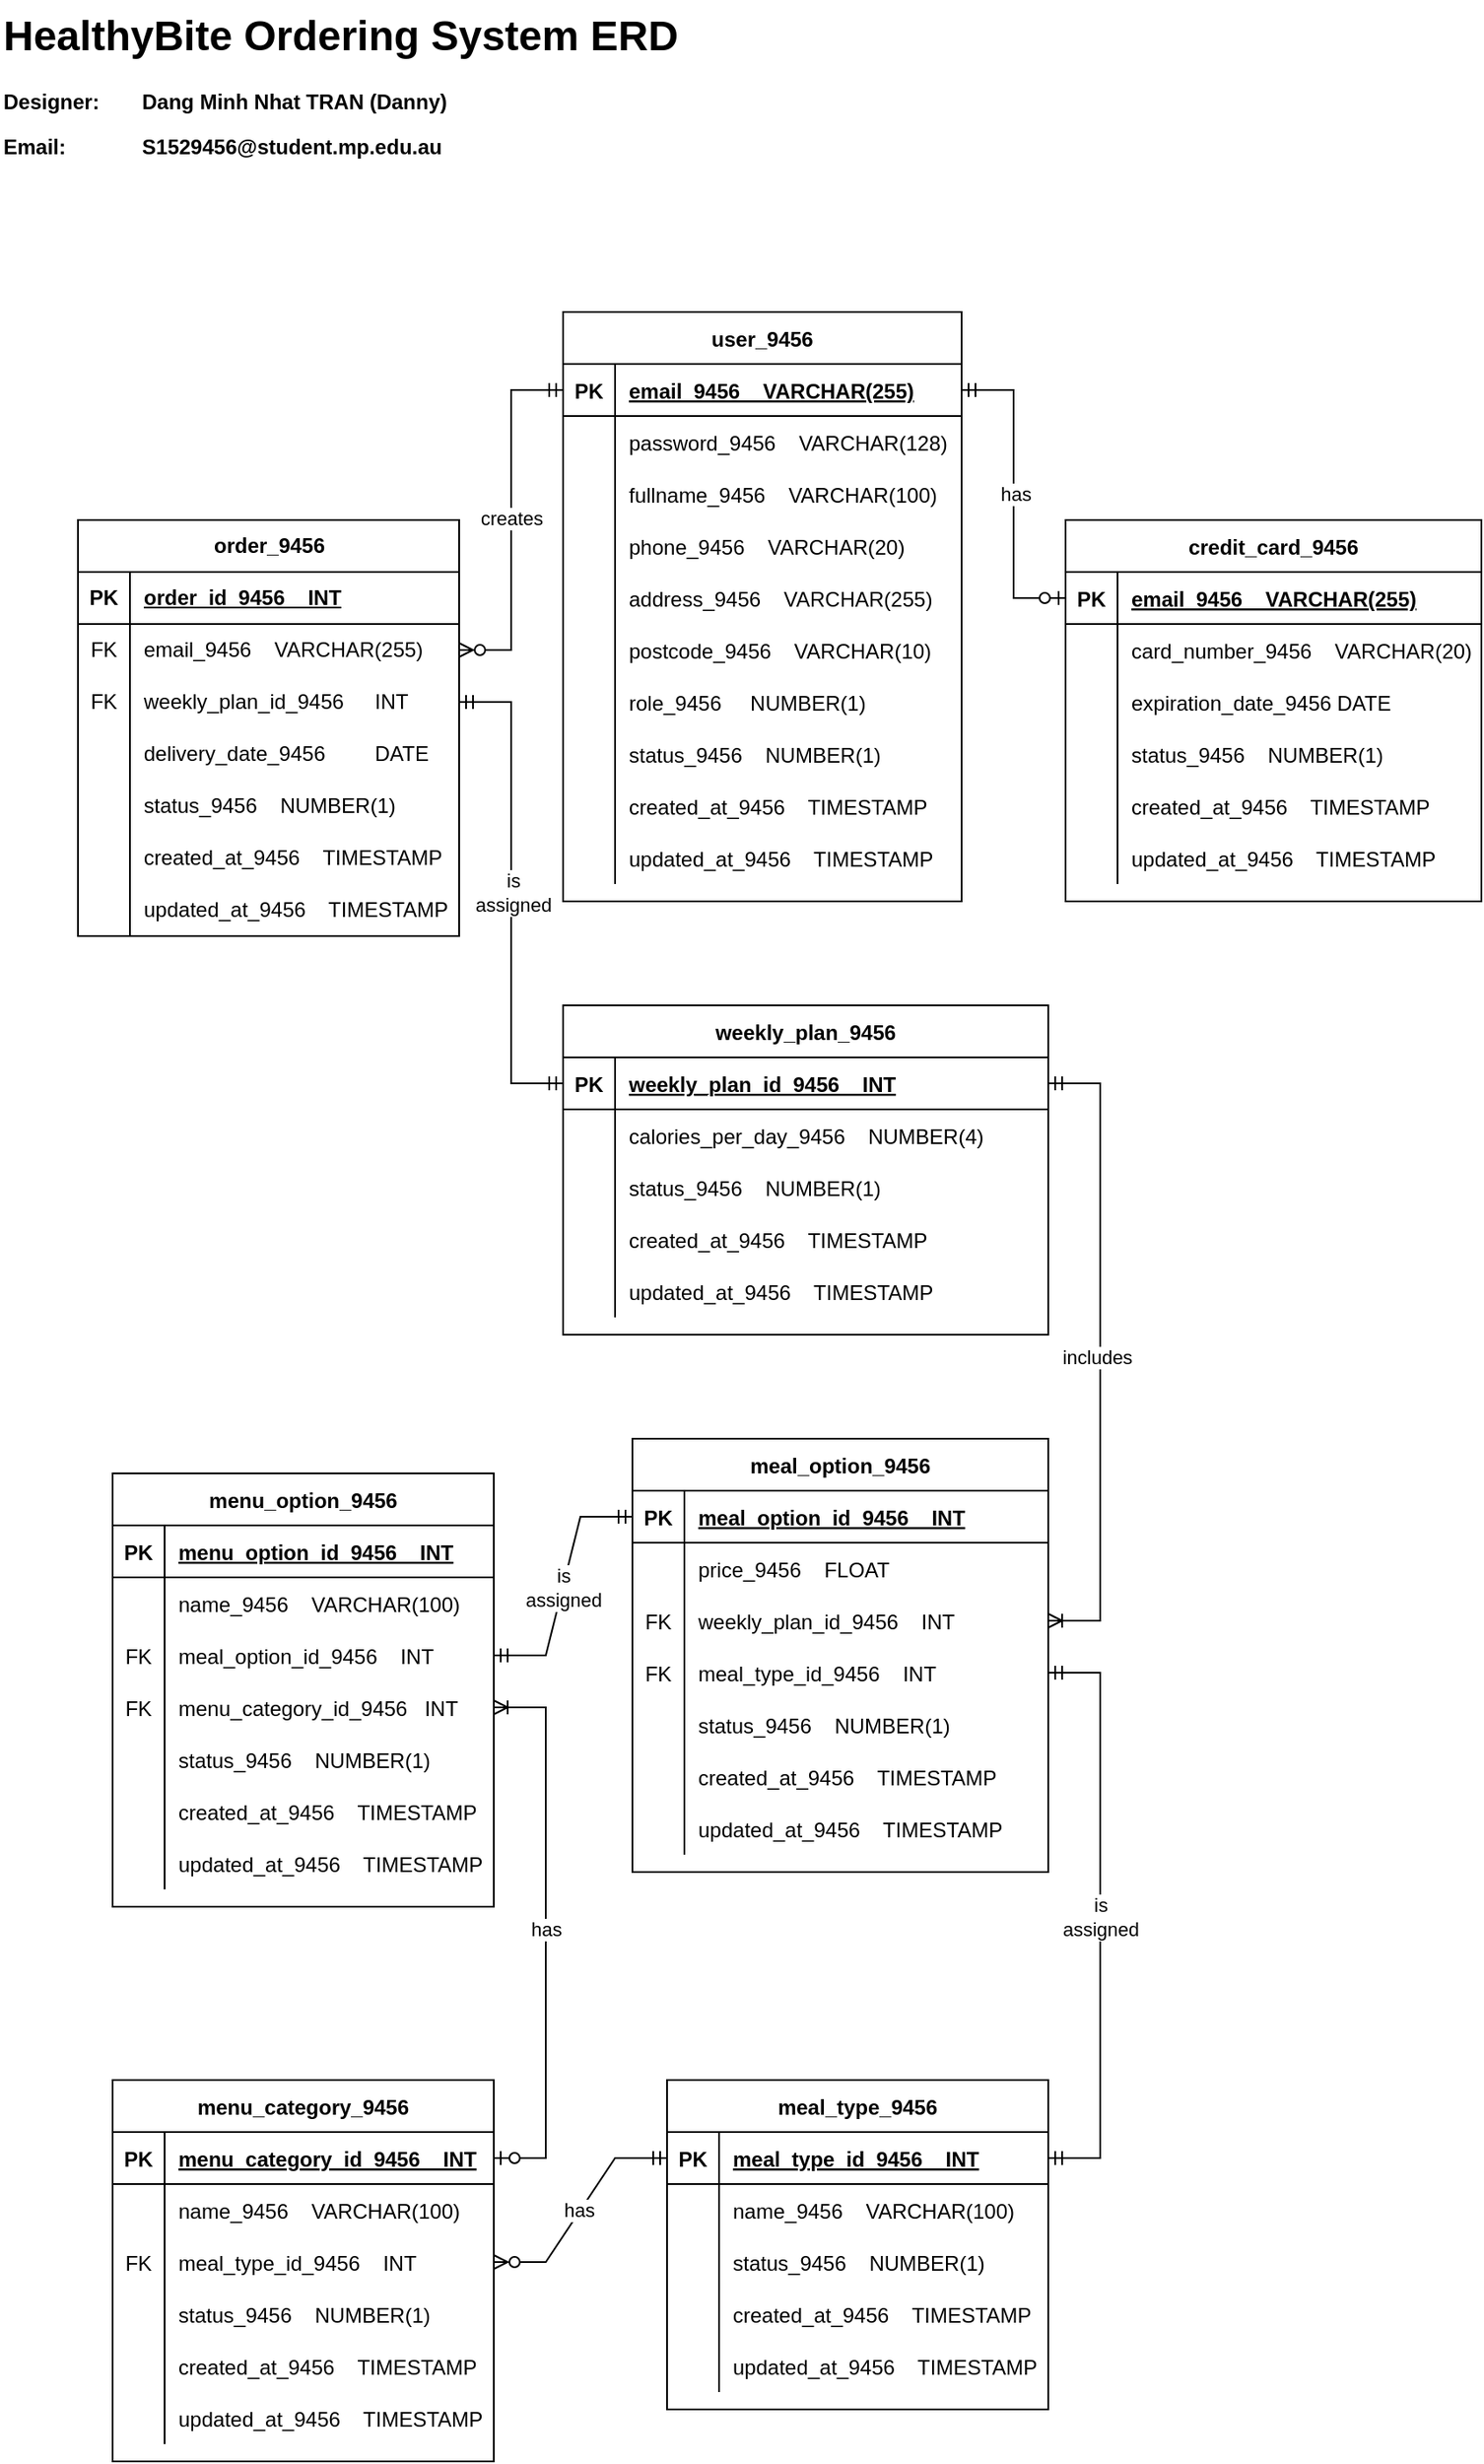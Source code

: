 <mxfile version="24.2.8" type="github">
  <diagram id="R2lEEEUBdFMjLlhIrx00" name="Page-1">
    <mxGraphModel dx="2647" dy="1527" grid="1" gridSize="10" guides="1" tooltips="1" connect="1" arrows="1" fold="1" page="1" pageScale="1" pageWidth="900" pageHeight="1600" math="0" shadow="0" extFonts="Permanent Marker^https://fonts.googleapis.com/css?family=Permanent+Marker">
      <root>
        <mxCell id="0" />
        <mxCell id="1" parent="0" />
        <mxCell id="C-vyLk0tnHw3VtMMgP7b-2" value="credit_card_9456" style="shape=table;startSize=30;container=1;collapsible=1;childLayout=tableLayout;fixedRows=1;rowLines=0;fontStyle=1;align=center;resizeLast=1;" parent="1" vertex="1">
          <mxGeometry x="615" y="300" width="240" height="220" as="geometry" />
        </mxCell>
        <mxCell id="C-vyLk0tnHw3VtMMgP7b-3" value="" style="shape=partialRectangle;collapsible=0;dropTarget=0;pointerEvents=0;fillColor=none;points=[[0,0.5],[1,0.5]];portConstraint=eastwest;top=0;left=0;right=0;bottom=1;" parent="C-vyLk0tnHw3VtMMgP7b-2" vertex="1">
          <mxGeometry y="30" width="240" height="30" as="geometry" />
        </mxCell>
        <mxCell id="C-vyLk0tnHw3VtMMgP7b-4" value="PK" style="shape=partialRectangle;overflow=hidden;connectable=0;fillColor=none;top=0;left=0;bottom=0;right=0;fontStyle=1;" parent="C-vyLk0tnHw3VtMMgP7b-3" vertex="1">
          <mxGeometry width="30" height="30" as="geometry">
            <mxRectangle width="30" height="30" as="alternateBounds" />
          </mxGeometry>
        </mxCell>
        <mxCell id="C-vyLk0tnHw3VtMMgP7b-5" value="email_9456    VARCHAR(255)" style="shape=partialRectangle;overflow=hidden;connectable=0;fillColor=none;top=0;left=0;bottom=0;right=0;align=left;spacingLeft=6;fontStyle=5;" parent="C-vyLk0tnHw3VtMMgP7b-3" vertex="1">
          <mxGeometry x="30" width="210" height="30" as="geometry">
            <mxRectangle width="210" height="30" as="alternateBounds" />
          </mxGeometry>
        </mxCell>
        <mxCell id="C-vyLk0tnHw3VtMMgP7b-6" value="" style="shape=partialRectangle;collapsible=0;dropTarget=0;pointerEvents=0;fillColor=none;points=[[0,0.5],[1,0.5]];portConstraint=eastwest;top=0;left=0;right=0;bottom=0;" parent="C-vyLk0tnHw3VtMMgP7b-2" vertex="1">
          <mxGeometry y="60" width="240" height="30" as="geometry" />
        </mxCell>
        <mxCell id="C-vyLk0tnHw3VtMMgP7b-7" value="" style="shape=partialRectangle;overflow=hidden;connectable=0;fillColor=none;top=0;left=0;bottom=0;right=0;" parent="C-vyLk0tnHw3VtMMgP7b-6" vertex="1">
          <mxGeometry width="30" height="30" as="geometry">
            <mxRectangle width="30" height="30" as="alternateBounds" />
          </mxGeometry>
        </mxCell>
        <mxCell id="C-vyLk0tnHw3VtMMgP7b-8" value="card_number_9456    VARCHAR(20)" style="shape=partialRectangle;overflow=hidden;connectable=0;fillColor=none;top=0;left=0;bottom=0;right=0;align=left;spacingLeft=6;" parent="C-vyLk0tnHw3VtMMgP7b-6" vertex="1">
          <mxGeometry x="30" width="210" height="30" as="geometry">
            <mxRectangle width="210" height="30" as="alternateBounds" />
          </mxGeometry>
        </mxCell>
        <mxCell id="C-vyLk0tnHw3VtMMgP7b-9" value="" style="shape=partialRectangle;collapsible=0;dropTarget=0;pointerEvents=0;fillColor=none;points=[[0,0.5],[1,0.5]];portConstraint=eastwest;top=0;left=0;right=0;bottom=0;" parent="C-vyLk0tnHw3VtMMgP7b-2" vertex="1">
          <mxGeometry y="90" width="240" height="30" as="geometry" />
        </mxCell>
        <mxCell id="C-vyLk0tnHw3VtMMgP7b-10" value="" style="shape=partialRectangle;overflow=hidden;connectable=0;fillColor=none;top=0;left=0;bottom=0;right=0;" parent="C-vyLk0tnHw3VtMMgP7b-9" vertex="1">
          <mxGeometry width="30" height="30" as="geometry">
            <mxRectangle width="30" height="30" as="alternateBounds" />
          </mxGeometry>
        </mxCell>
        <mxCell id="C-vyLk0tnHw3VtMMgP7b-11" value="expiration_date_9456 DATE" style="shape=partialRectangle;overflow=hidden;connectable=0;fillColor=none;top=0;left=0;bottom=0;right=0;align=left;spacingLeft=6;" parent="C-vyLk0tnHw3VtMMgP7b-9" vertex="1">
          <mxGeometry x="30" width="210" height="30" as="geometry">
            <mxRectangle width="210" height="30" as="alternateBounds" />
          </mxGeometry>
        </mxCell>
        <mxCell id="C-Zeo5tSB763nN2HFZp1-14" value="" style="shape=partialRectangle;collapsible=0;dropTarget=0;pointerEvents=0;fillColor=none;points=[[0,0.5],[1,0.5]];portConstraint=eastwest;top=0;left=0;right=0;bottom=0;" parent="C-vyLk0tnHw3VtMMgP7b-2" vertex="1">
          <mxGeometry y="120" width="240" height="30" as="geometry" />
        </mxCell>
        <mxCell id="C-Zeo5tSB763nN2HFZp1-15" value="" style="shape=partialRectangle;overflow=hidden;connectable=0;fillColor=none;top=0;left=0;bottom=0;right=0;" parent="C-Zeo5tSB763nN2HFZp1-14" vertex="1">
          <mxGeometry width="30" height="30" as="geometry">
            <mxRectangle width="30" height="30" as="alternateBounds" />
          </mxGeometry>
        </mxCell>
        <mxCell id="C-Zeo5tSB763nN2HFZp1-16" value="status_9456    NUMBER(1)" style="shape=partialRectangle;overflow=hidden;connectable=0;fillColor=none;top=0;left=0;bottom=0;right=0;align=left;spacingLeft=6;" parent="C-Zeo5tSB763nN2HFZp1-14" vertex="1">
          <mxGeometry x="30" width="210" height="30" as="geometry">
            <mxRectangle width="210" height="30" as="alternateBounds" />
          </mxGeometry>
        </mxCell>
        <mxCell id="C-Zeo5tSB763nN2HFZp1-17" value="" style="shape=partialRectangle;collapsible=0;dropTarget=0;pointerEvents=0;fillColor=none;points=[[0,0.5],[1,0.5]];portConstraint=eastwest;top=0;left=0;right=0;bottom=0;" parent="C-vyLk0tnHw3VtMMgP7b-2" vertex="1">
          <mxGeometry y="150" width="240" height="30" as="geometry" />
        </mxCell>
        <mxCell id="C-Zeo5tSB763nN2HFZp1-18" value="" style="shape=partialRectangle;overflow=hidden;connectable=0;fillColor=none;top=0;left=0;bottom=0;right=0;" parent="C-Zeo5tSB763nN2HFZp1-17" vertex="1">
          <mxGeometry width="30" height="30" as="geometry">
            <mxRectangle width="30" height="30" as="alternateBounds" />
          </mxGeometry>
        </mxCell>
        <mxCell id="C-Zeo5tSB763nN2HFZp1-19" value="created_at_9456    TIMESTAMP" style="shape=partialRectangle;overflow=hidden;connectable=0;fillColor=none;top=0;left=0;bottom=0;right=0;align=left;spacingLeft=6;" parent="C-Zeo5tSB763nN2HFZp1-17" vertex="1">
          <mxGeometry x="30" width="210" height="30" as="geometry">
            <mxRectangle width="210" height="30" as="alternateBounds" />
          </mxGeometry>
        </mxCell>
        <mxCell id="C-Zeo5tSB763nN2HFZp1-20" value="" style="shape=partialRectangle;collapsible=0;dropTarget=0;pointerEvents=0;fillColor=none;points=[[0,0.5],[1,0.5]];portConstraint=eastwest;top=0;left=0;right=0;bottom=0;" parent="C-vyLk0tnHw3VtMMgP7b-2" vertex="1">
          <mxGeometry y="180" width="240" height="30" as="geometry" />
        </mxCell>
        <mxCell id="C-Zeo5tSB763nN2HFZp1-21" value="" style="shape=partialRectangle;overflow=hidden;connectable=0;fillColor=none;top=0;left=0;bottom=0;right=0;" parent="C-Zeo5tSB763nN2HFZp1-20" vertex="1">
          <mxGeometry width="30" height="30" as="geometry">
            <mxRectangle width="30" height="30" as="alternateBounds" />
          </mxGeometry>
        </mxCell>
        <mxCell id="C-Zeo5tSB763nN2HFZp1-22" value="updated_at_9456    TIMESTAMP" style="shape=partialRectangle;overflow=hidden;connectable=0;fillColor=none;top=0;left=0;bottom=0;right=0;align=left;spacingLeft=6;" parent="C-Zeo5tSB763nN2HFZp1-20" vertex="1">
          <mxGeometry x="30" width="210" height="30" as="geometry">
            <mxRectangle width="210" height="30" as="alternateBounds" />
          </mxGeometry>
        </mxCell>
        <mxCell id="C-vyLk0tnHw3VtMMgP7b-13" value="meal_option_9456" style="shape=table;startSize=30;container=1;collapsible=1;childLayout=tableLayout;fixedRows=1;rowLines=0;fontStyle=1;align=center;resizeLast=1;" parent="1" vertex="1">
          <mxGeometry x="365" y="830" width="240" height="250.0" as="geometry" />
        </mxCell>
        <mxCell id="C-vyLk0tnHw3VtMMgP7b-14" value="" style="shape=partialRectangle;collapsible=0;dropTarget=0;pointerEvents=0;fillColor=none;points=[[0,0.5],[1,0.5]];portConstraint=eastwest;top=0;left=0;right=0;bottom=1;" parent="C-vyLk0tnHw3VtMMgP7b-13" vertex="1">
          <mxGeometry y="30" width="240" height="30" as="geometry" />
        </mxCell>
        <mxCell id="C-vyLk0tnHw3VtMMgP7b-15" value="PK" style="shape=partialRectangle;overflow=hidden;connectable=0;fillColor=none;top=0;left=0;bottom=0;right=0;fontStyle=1;" parent="C-vyLk0tnHw3VtMMgP7b-14" vertex="1">
          <mxGeometry width="30" height="30" as="geometry">
            <mxRectangle width="30" height="30" as="alternateBounds" />
          </mxGeometry>
        </mxCell>
        <mxCell id="C-vyLk0tnHw3VtMMgP7b-16" value="meal_option_id_9456    INT" style="shape=partialRectangle;overflow=hidden;connectable=0;fillColor=none;top=0;left=0;bottom=0;right=0;align=left;spacingLeft=6;fontStyle=5;" parent="C-vyLk0tnHw3VtMMgP7b-14" vertex="1">
          <mxGeometry x="30" width="210" height="30" as="geometry">
            <mxRectangle width="210" height="30" as="alternateBounds" />
          </mxGeometry>
        </mxCell>
        <mxCell id="C-vyLk0tnHw3VtMMgP7b-17" value="" style="shape=partialRectangle;collapsible=0;dropTarget=0;pointerEvents=0;fillColor=none;points=[[0,0.5],[1,0.5]];portConstraint=eastwest;top=0;left=0;right=0;bottom=0;" parent="C-vyLk0tnHw3VtMMgP7b-13" vertex="1">
          <mxGeometry y="60" width="240" height="30" as="geometry" />
        </mxCell>
        <mxCell id="C-vyLk0tnHw3VtMMgP7b-18" value="" style="shape=partialRectangle;overflow=hidden;connectable=0;fillColor=none;top=0;left=0;bottom=0;right=0;" parent="C-vyLk0tnHw3VtMMgP7b-17" vertex="1">
          <mxGeometry width="30" height="30" as="geometry">
            <mxRectangle width="30" height="30" as="alternateBounds" />
          </mxGeometry>
        </mxCell>
        <mxCell id="C-vyLk0tnHw3VtMMgP7b-19" value="price_9456    FLOAT" style="shape=partialRectangle;overflow=hidden;connectable=0;fillColor=none;top=0;left=0;bottom=0;right=0;align=left;spacingLeft=6;" parent="C-vyLk0tnHw3VtMMgP7b-17" vertex="1">
          <mxGeometry x="30" width="210" height="30" as="geometry">
            <mxRectangle width="210" height="30" as="alternateBounds" />
          </mxGeometry>
        </mxCell>
        <mxCell id="C-vyLk0tnHw3VtMMgP7b-20" value="" style="shape=partialRectangle;collapsible=0;dropTarget=0;pointerEvents=0;fillColor=none;points=[[0,0.5],[1,0.5]];portConstraint=eastwest;top=0;left=0;right=0;bottom=0;" parent="C-vyLk0tnHw3VtMMgP7b-13" vertex="1">
          <mxGeometry y="90" width="240" height="30" as="geometry" />
        </mxCell>
        <mxCell id="C-vyLk0tnHw3VtMMgP7b-21" value="FK" style="shape=partialRectangle;overflow=hidden;connectable=0;fillColor=none;top=0;left=0;bottom=0;right=0;" parent="C-vyLk0tnHw3VtMMgP7b-20" vertex="1">
          <mxGeometry width="30" height="30" as="geometry">
            <mxRectangle width="30" height="30" as="alternateBounds" />
          </mxGeometry>
        </mxCell>
        <mxCell id="C-vyLk0tnHw3VtMMgP7b-22" value="weekly_plan_id_9456    INT" style="shape=partialRectangle;overflow=hidden;connectable=0;fillColor=none;top=0;left=0;bottom=0;right=0;align=left;spacingLeft=6;" parent="C-vyLk0tnHw3VtMMgP7b-20" vertex="1">
          <mxGeometry x="30" width="210" height="30" as="geometry">
            <mxRectangle width="210" height="30" as="alternateBounds" />
          </mxGeometry>
        </mxCell>
        <mxCell id="C-Zeo5tSB763nN2HFZp1-41" value="" style="shape=partialRectangle;collapsible=0;dropTarget=0;pointerEvents=0;fillColor=none;points=[[0,0.5],[1,0.5]];portConstraint=eastwest;top=0;left=0;right=0;bottom=0;" parent="C-vyLk0tnHw3VtMMgP7b-13" vertex="1">
          <mxGeometry y="120" width="240" height="30" as="geometry" />
        </mxCell>
        <mxCell id="C-Zeo5tSB763nN2HFZp1-42" value="FK" style="shape=partialRectangle;overflow=hidden;connectable=0;fillColor=none;top=0;left=0;bottom=0;right=0;" parent="C-Zeo5tSB763nN2HFZp1-41" vertex="1">
          <mxGeometry width="30" height="30" as="geometry">
            <mxRectangle width="30" height="30" as="alternateBounds" />
          </mxGeometry>
        </mxCell>
        <mxCell id="C-Zeo5tSB763nN2HFZp1-43" value="meal_type_id_9456    INT" style="shape=partialRectangle;overflow=hidden;connectable=0;fillColor=none;top=0;left=0;bottom=0;right=0;align=left;spacingLeft=6;" parent="C-Zeo5tSB763nN2HFZp1-41" vertex="1">
          <mxGeometry x="30" width="210" height="30" as="geometry">
            <mxRectangle width="210" height="30" as="alternateBounds" />
          </mxGeometry>
        </mxCell>
        <mxCell id="C-Zeo5tSB763nN2HFZp1-57" value="" style="shape=partialRectangle;collapsible=0;dropTarget=0;pointerEvents=0;fillColor=none;points=[[0,0.5],[1,0.5]];portConstraint=eastwest;top=0;left=0;right=0;bottom=0;" parent="C-vyLk0tnHw3VtMMgP7b-13" vertex="1">
          <mxGeometry y="150" width="240" height="30" as="geometry" />
        </mxCell>
        <mxCell id="C-Zeo5tSB763nN2HFZp1-58" value="" style="shape=partialRectangle;overflow=hidden;connectable=0;fillColor=none;top=0;left=0;bottom=0;right=0;" parent="C-Zeo5tSB763nN2HFZp1-57" vertex="1">
          <mxGeometry width="30" height="30" as="geometry">
            <mxRectangle width="30" height="30" as="alternateBounds" />
          </mxGeometry>
        </mxCell>
        <mxCell id="C-Zeo5tSB763nN2HFZp1-59" value="status_9456    NUMBER(1)" style="shape=partialRectangle;overflow=hidden;connectable=0;fillColor=none;top=0;left=0;bottom=0;right=0;align=left;spacingLeft=6;" parent="C-Zeo5tSB763nN2HFZp1-57" vertex="1">
          <mxGeometry x="30" width="210" height="30" as="geometry">
            <mxRectangle width="210" height="30" as="alternateBounds" />
          </mxGeometry>
        </mxCell>
        <mxCell id="C-Zeo5tSB763nN2HFZp1-60" value="" style="shape=partialRectangle;collapsible=0;dropTarget=0;pointerEvents=0;fillColor=none;points=[[0,0.5],[1,0.5]];portConstraint=eastwest;top=0;left=0;right=0;bottom=0;" parent="C-vyLk0tnHw3VtMMgP7b-13" vertex="1">
          <mxGeometry y="180" width="240" height="30" as="geometry" />
        </mxCell>
        <mxCell id="C-Zeo5tSB763nN2HFZp1-61" value="" style="shape=partialRectangle;overflow=hidden;connectable=0;fillColor=none;top=0;left=0;bottom=0;right=0;" parent="C-Zeo5tSB763nN2HFZp1-60" vertex="1">
          <mxGeometry width="30" height="30" as="geometry">
            <mxRectangle width="30" height="30" as="alternateBounds" />
          </mxGeometry>
        </mxCell>
        <mxCell id="C-Zeo5tSB763nN2HFZp1-62" value="created_at_9456    TIMESTAMP" style="shape=partialRectangle;overflow=hidden;connectable=0;fillColor=none;top=0;left=0;bottom=0;right=0;align=left;spacingLeft=6;" parent="C-Zeo5tSB763nN2HFZp1-60" vertex="1">
          <mxGeometry x="30" width="210" height="30" as="geometry">
            <mxRectangle width="210" height="30" as="alternateBounds" />
          </mxGeometry>
        </mxCell>
        <mxCell id="C-Zeo5tSB763nN2HFZp1-63" value="" style="shape=partialRectangle;collapsible=0;dropTarget=0;pointerEvents=0;fillColor=none;points=[[0,0.5],[1,0.5]];portConstraint=eastwest;top=0;left=0;right=0;bottom=0;" parent="C-vyLk0tnHw3VtMMgP7b-13" vertex="1">
          <mxGeometry y="210" width="240" height="30" as="geometry" />
        </mxCell>
        <mxCell id="C-Zeo5tSB763nN2HFZp1-64" value="" style="shape=partialRectangle;overflow=hidden;connectable=0;fillColor=none;top=0;left=0;bottom=0;right=0;" parent="C-Zeo5tSB763nN2HFZp1-63" vertex="1">
          <mxGeometry width="30" height="30" as="geometry">
            <mxRectangle width="30" height="30" as="alternateBounds" />
          </mxGeometry>
        </mxCell>
        <mxCell id="C-Zeo5tSB763nN2HFZp1-65" value="updated_at_9456    TIMESTAMP" style="shape=partialRectangle;overflow=hidden;connectable=0;fillColor=none;top=0;left=0;bottom=0;right=0;align=left;spacingLeft=6;" parent="C-Zeo5tSB763nN2HFZp1-63" vertex="1">
          <mxGeometry x="30" width="210" height="30" as="geometry">
            <mxRectangle width="210" height="30" as="alternateBounds" />
          </mxGeometry>
        </mxCell>
        <mxCell id="C-vyLk0tnHw3VtMMgP7b-23" value="user_9456" style="shape=table;startSize=30;container=1;collapsible=1;childLayout=tableLayout;fixedRows=1;rowLines=0;fontStyle=1;align=center;resizeLast=1;" parent="1" vertex="1">
          <mxGeometry x="325" y="180" width="230" height="340" as="geometry" />
        </mxCell>
        <mxCell id="C-vyLk0tnHw3VtMMgP7b-24" value="" style="shape=partialRectangle;collapsible=0;dropTarget=0;pointerEvents=0;fillColor=none;points=[[0,0.5],[1,0.5]];portConstraint=eastwest;top=0;left=0;right=0;bottom=1;" parent="C-vyLk0tnHw3VtMMgP7b-23" vertex="1">
          <mxGeometry y="30" width="230" height="30" as="geometry" />
        </mxCell>
        <mxCell id="C-vyLk0tnHw3VtMMgP7b-25" value="PK" style="shape=partialRectangle;overflow=hidden;connectable=0;fillColor=none;top=0;left=0;bottom=0;right=0;fontStyle=1;" parent="C-vyLk0tnHw3VtMMgP7b-24" vertex="1">
          <mxGeometry width="30" height="30" as="geometry">
            <mxRectangle width="30" height="30" as="alternateBounds" />
          </mxGeometry>
        </mxCell>
        <mxCell id="C-vyLk0tnHw3VtMMgP7b-26" value="email_9456    VARCHAR(255)" style="shape=partialRectangle;overflow=hidden;connectable=0;fillColor=none;top=0;left=0;bottom=0;right=0;align=left;spacingLeft=6;fontStyle=5;" parent="C-vyLk0tnHw3VtMMgP7b-24" vertex="1">
          <mxGeometry x="30" width="200" height="30" as="geometry">
            <mxRectangle width="200" height="30" as="alternateBounds" />
          </mxGeometry>
        </mxCell>
        <mxCell id="C-vyLk0tnHw3VtMMgP7b-27" value="" style="shape=partialRectangle;collapsible=0;dropTarget=0;pointerEvents=0;fillColor=none;points=[[0,0.5],[1,0.5]];portConstraint=eastwest;top=0;left=0;right=0;bottom=0;" parent="C-vyLk0tnHw3VtMMgP7b-23" vertex="1">
          <mxGeometry y="60" width="230" height="30" as="geometry" />
        </mxCell>
        <mxCell id="C-vyLk0tnHw3VtMMgP7b-28" value="" style="shape=partialRectangle;overflow=hidden;connectable=0;fillColor=none;top=0;left=0;bottom=0;right=0;" parent="C-vyLk0tnHw3VtMMgP7b-27" vertex="1">
          <mxGeometry width="30" height="30" as="geometry">
            <mxRectangle width="30" height="30" as="alternateBounds" />
          </mxGeometry>
        </mxCell>
        <mxCell id="C-vyLk0tnHw3VtMMgP7b-29" value="password_9456    VARCHAR(128)" style="shape=partialRectangle;overflow=hidden;connectable=0;fillColor=none;top=0;left=0;bottom=0;right=0;align=left;spacingLeft=6;" parent="C-vyLk0tnHw3VtMMgP7b-27" vertex="1">
          <mxGeometry x="30" width="200" height="30" as="geometry">
            <mxRectangle width="200" height="30" as="alternateBounds" />
          </mxGeometry>
        </mxCell>
        <mxCell id="C-Zeo5tSB763nN2HFZp1-1" value="" style="shape=partialRectangle;collapsible=0;dropTarget=0;pointerEvents=0;fillColor=none;points=[[0,0.5],[1,0.5]];portConstraint=eastwest;top=0;left=0;right=0;bottom=0;" parent="C-vyLk0tnHw3VtMMgP7b-23" vertex="1">
          <mxGeometry y="90" width="230" height="30" as="geometry" />
        </mxCell>
        <mxCell id="C-Zeo5tSB763nN2HFZp1-2" value="" style="shape=partialRectangle;overflow=hidden;connectable=0;fillColor=none;top=0;left=0;bottom=0;right=0;" parent="C-Zeo5tSB763nN2HFZp1-1" vertex="1">
          <mxGeometry width="30" height="30" as="geometry">
            <mxRectangle width="30" height="30" as="alternateBounds" />
          </mxGeometry>
        </mxCell>
        <mxCell id="C-Zeo5tSB763nN2HFZp1-3" value="fullname_9456    VARCHAR(100)" style="shape=partialRectangle;overflow=hidden;connectable=0;fillColor=none;top=0;left=0;bottom=0;right=0;align=left;spacingLeft=6;" parent="C-Zeo5tSB763nN2HFZp1-1" vertex="1">
          <mxGeometry x="30" width="200" height="30" as="geometry">
            <mxRectangle width="200" height="30" as="alternateBounds" />
          </mxGeometry>
        </mxCell>
        <mxCell id="C-Zeo5tSB763nN2HFZp1-4" value="" style="shape=partialRectangle;collapsible=0;dropTarget=0;pointerEvents=0;fillColor=none;points=[[0,0.5],[1,0.5]];portConstraint=eastwest;top=0;left=0;right=0;bottom=0;" parent="C-vyLk0tnHw3VtMMgP7b-23" vertex="1">
          <mxGeometry y="120" width="230" height="30" as="geometry" />
        </mxCell>
        <mxCell id="C-Zeo5tSB763nN2HFZp1-5" value="" style="shape=partialRectangle;overflow=hidden;connectable=0;fillColor=none;top=0;left=0;bottom=0;right=0;" parent="C-Zeo5tSB763nN2HFZp1-4" vertex="1">
          <mxGeometry width="30" height="30" as="geometry">
            <mxRectangle width="30" height="30" as="alternateBounds" />
          </mxGeometry>
        </mxCell>
        <mxCell id="C-Zeo5tSB763nN2HFZp1-6" value="phone_9456    VARCHAR(20)" style="shape=partialRectangle;overflow=hidden;connectable=0;fillColor=none;top=0;left=0;bottom=0;right=0;align=left;spacingLeft=6;" parent="C-Zeo5tSB763nN2HFZp1-4" vertex="1">
          <mxGeometry x="30" width="200" height="30" as="geometry">
            <mxRectangle width="200" height="30" as="alternateBounds" />
          </mxGeometry>
        </mxCell>
        <mxCell id="C-Zeo5tSB763nN2HFZp1-8" value="" style="shape=partialRectangle;collapsible=0;dropTarget=0;pointerEvents=0;fillColor=none;points=[[0,0.5],[1,0.5]];portConstraint=eastwest;top=0;left=0;right=0;bottom=0;" parent="C-vyLk0tnHw3VtMMgP7b-23" vertex="1">
          <mxGeometry y="150" width="230" height="30" as="geometry" />
        </mxCell>
        <mxCell id="C-Zeo5tSB763nN2HFZp1-9" value="" style="shape=partialRectangle;overflow=hidden;connectable=0;fillColor=none;top=0;left=0;bottom=0;right=0;" parent="C-Zeo5tSB763nN2HFZp1-8" vertex="1">
          <mxGeometry width="30" height="30" as="geometry">
            <mxRectangle width="30" height="30" as="alternateBounds" />
          </mxGeometry>
        </mxCell>
        <mxCell id="C-Zeo5tSB763nN2HFZp1-10" value="address_9456    VARCHAR(255)" style="shape=partialRectangle;overflow=hidden;connectable=0;fillColor=none;top=0;left=0;bottom=0;right=0;align=left;spacingLeft=6;" parent="C-Zeo5tSB763nN2HFZp1-8" vertex="1">
          <mxGeometry x="30" width="200" height="30" as="geometry">
            <mxRectangle width="200" height="30" as="alternateBounds" />
          </mxGeometry>
        </mxCell>
        <mxCell id="C-Zeo5tSB763nN2HFZp1-11" value="" style="shape=partialRectangle;collapsible=0;dropTarget=0;pointerEvents=0;fillColor=none;points=[[0,0.5],[1,0.5]];portConstraint=eastwest;top=0;left=0;right=0;bottom=0;" parent="C-vyLk0tnHw3VtMMgP7b-23" vertex="1">
          <mxGeometry y="180" width="230" height="30" as="geometry" />
        </mxCell>
        <mxCell id="C-Zeo5tSB763nN2HFZp1-12" value="" style="shape=partialRectangle;overflow=hidden;connectable=0;fillColor=none;top=0;left=0;bottom=0;right=0;" parent="C-Zeo5tSB763nN2HFZp1-11" vertex="1">
          <mxGeometry width="30" height="30" as="geometry">
            <mxRectangle width="30" height="30" as="alternateBounds" />
          </mxGeometry>
        </mxCell>
        <mxCell id="C-Zeo5tSB763nN2HFZp1-13" value="postcode_9456    VARCHAR(10)" style="shape=partialRectangle;overflow=hidden;connectable=0;fillColor=none;top=0;left=0;bottom=0;right=0;align=left;spacingLeft=6;" parent="C-Zeo5tSB763nN2HFZp1-11" vertex="1">
          <mxGeometry x="30" width="200" height="30" as="geometry">
            <mxRectangle width="200" height="30" as="alternateBounds" />
          </mxGeometry>
        </mxCell>
        <mxCell id="C-Zeo5tSB763nN2HFZp1-171" value="" style="shape=partialRectangle;collapsible=0;dropTarget=0;pointerEvents=0;fillColor=none;points=[[0,0.5],[1,0.5]];portConstraint=eastwest;top=0;left=0;right=0;bottom=0;" parent="C-vyLk0tnHw3VtMMgP7b-23" vertex="1">
          <mxGeometry y="210" width="230" height="30" as="geometry" />
        </mxCell>
        <mxCell id="C-Zeo5tSB763nN2HFZp1-172" value="" style="shape=partialRectangle;overflow=hidden;connectable=0;fillColor=none;top=0;left=0;bottom=0;right=0;" parent="C-Zeo5tSB763nN2HFZp1-171" vertex="1">
          <mxGeometry width="30" height="30" as="geometry">
            <mxRectangle width="30" height="30" as="alternateBounds" />
          </mxGeometry>
        </mxCell>
        <mxCell id="C-Zeo5tSB763nN2HFZp1-173" value="role_9456     NUMBER(1)" style="shape=partialRectangle;overflow=hidden;connectable=0;fillColor=none;top=0;left=0;bottom=0;right=0;align=left;spacingLeft=6;" parent="C-Zeo5tSB763nN2HFZp1-171" vertex="1">
          <mxGeometry x="30" width="200" height="30" as="geometry">
            <mxRectangle width="200" height="30" as="alternateBounds" />
          </mxGeometry>
        </mxCell>
        <mxCell id="C-Zeo5tSB763nN2HFZp1-174" value="" style="shape=partialRectangle;collapsible=0;dropTarget=0;pointerEvents=0;fillColor=none;points=[[0,0.5],[1,0.5]];portConstraint=eastwest;top=0;left=0;right=0;bottom=0;" parent="C-vyLk0tnHw3VtMMgP7b-23" vertex="1">
          <mxGeometry y="240" width="230" height="30" as="geometry" />
        </mxCell>
        <mxCell id="C-Zeo5tSB763nN2HFZp1-175" value="" style="shape=partialRectangle;overflow=hidden;connectable=0;fillColor=none;top=0;left=0;bottom=0;right=0;" parent="C-Zeo5tSB763nN2HFZp1-174" vertex="1">
          <mxGeometry width="30" height="30" as="geometry">
            <mxRectangle width="30" height="30" as="alternateBounds" />
          </mxGeometry>
        </mxCell>
        <mxCell id="C-Zeo5tSB763nN2HFZp1-176" value="status_9456    NUMBER(1)" style="shape=partialRectangle;overflow=hidden;connectable=0;fillColor=none;top=0;left=0;bottom=0;right=0;align=left;spacingLeft=6;" parent="C-Zeo5tSB763nN2HFZp1-174" vertex="1">
          <mxGeometry x="30" width="200" height="30" as="geometry">
            <mxRectangle width="200" height="30" as="alternateBounds" />
          </mxGeometry>
        </mxCell>
        <mxCell id="C-Zeo5tSB763nN2HFZp1-177" value="" style="shape=partialRectangle;collapsible=0;dropTarget=0;pointerEvents=0;fillColor=none;points=[[0,0.5],[1,0.5]];portConstraint=eastwest;top=0;left=0;right=0;bottom=0;" parent="C-vyLk0tnHw3VtMMgP7b-23" vertex="1">
          <mxGeometry y="270" width="230" height="30" as="geometry" />
        </mxCell>
        <mxCell id="C-Zeo5tSB763nN2HFZp1-178" value="" style="shape=partialRectangle;overflow=hidden;connectable=0;fillColor=none;top=0;left=0;bottom=0;right=0;" parent="C-Zeo5tSB763nN2HFZp1-177" vertex="1">
          <mxGeometry width="30" height="30" as="geometry">
            <mxRectangle width="30" height="30" as="alternateBounds" />
          </mxGeometry>
        </mxCell>
        <mxCell id="C-Zeo5tSB763nN2HFZp1-179" value="created_at_9456    TIMESTAMP" style="shape=partialRectangle;overflow=hidden;connectable=0;fillColor=none;top=0;left=0;bottom=0;right=0;align=left;spacingLeft=6;" parent="C-Zeo5tSB763nN2HFZp1-177" vertex="1">
          <mxGeometry x="30" width="200" height="30" as="geometry">
            <mxRectangle width="200" height="30" as="alternateBounds" />
          </mxGeometry>
        </mxCell>
        <mxCell id="C-Zeo5tSB763nN2HFZp1-180" value="" style="shape=partialRectangle;collapsible=0;dropTarget=0;pointerEvents=0;fillColor=none;points=[[0,0.5],[1,0.5]];portConstraint=eastwest;top=0;left=0;right=0;bottom=0;" parent="C-vyLk0tnHw3VtMMgP7b-23" vertex="1">
          <mxGeometry y="300" width="230" height="30" as="geometry" />
        </mxCell>
        <mxCell id="C-Zeo5tSB763nN2HFZp1-181" value="" style="shape=partialRectangle;overflow=hidden;connectable=0;fillColor=none;top=0;left=0;bottom=0;right=0;" parent="C-Zeo5tSB763nN2HFZp1-180" vertex="1">
          <mxGeometry width="30" height="30" as="geometry">
            <mxRectangle width="30" height="30" as="alternateBounds" />
          </mxGeometry>
        </mxCell>
        <mxCell id="C-Zeo5tSB763nN2HFZp1-182" value="updated_at_9456    TIMESTAMP" style="shape=partialRectangle;overflow=hidden;connectable=0;fillColor=none;top=0;left=0;bottom=0;right=0;align=left;spacingLeft=6;" parent="C-Zeo5tSB763nN2HFZp1-180" vertex="1">
          <mxGeometry x="30" width="200" height="30" as="geometry">
            <mxRectangle width="200" height="30" as="alternateBounds" />
          </mxGeometry>
        </mxCell>
        <mxCell id="C-Zeo5tSB763nN2HFZp1-7" value="" style="edgeStyle=entityRelationEdgeStyle;fontSize=12;html=1;endArrow=ERzeroToOne;startArrow=ERmandOne;rounded=0;entryX=0;entryY=0.5;entryDx=0;entryDy=0;startFill=0;endFill=0;exitX=1;exitY=0.5;exitDx=0;exitDy=0;" parent="1" source="C-vyLk0tnHw3VtMMgP7b-24" target="C-vyLk0tnHw3VtMMgP7b-3" edge="1">
          <mxGeometry width="100" height="100" relative="1" as="geometry">
            <mxPoint x="375" y="300" as="sourcePoint" />
            <mxPoint x="545" y="430" as="targetPoint" />
          </mxGeometry>
        </mxCell>
        <mxCell id="RkJ2zRwVhi1Jb4-c6W6d-12" value="has" style="edgeLabel;html=1;align=center;verticalAlign=middle;resizable=0;points=[];" vertex="1" connectable="0" parent="C-Zeo5tSB763nN2HFZp1-7">
          <mxGeometry x="-0.002" y="1" relative="1" as="geometry">
            <mxPoint as="offset" />
          </mxGeometry>
        </mxCell>
        <mxCell id="C-Zeo5tSB763nN2HFZp1-23" value="weekly_plan_9456" style="shape=table;startSize=30;container=1;collapsible=1;childLayout=tableLayout;fixedRows=1;rowLines=0;fontStyle=1;align=center;resizeLast=1;" parent="1" vertex="1">
          <mxGeometry x="325" y="580" width="280" height="190" as="geometry" />
        </mxCell>
        <mxCell id="C-Zeo5tSB763nN2HFZp1-24" value="" style="shape=partialRectangle;collapsible=0;dropTarget=0;pointerEvents=0;fillColor=none;points=[[0,0.5],[1,0.5]];portConstraint=eastwest;top=0;left=0;right=0;bottom=1;" parent="C-Zeo5tSB763nN2HFZp1-23" vertex="1">
          <mxGeometry y="30" width="280" height="30" as="geometry" />
        </mxCell>
        <mxCell id="C-Zeo5tSB763nN2HFZp1-25" value="PK" style="shape=partialRectangle;overflow=hidden;connectable=0;fillColor=none;top=0;left=0;bottom=0;right=0;fontStyle=1;" parent="C-Zeo5tSB763nN2HFZp1-24" vertex="1">
          <mxGeometry width="30" height="30" as="geometry">
            <mxRectangle width="30" height="30" as="alternateBounds" />
          </mxGeometry>
        </mxCell>
        <mxCell id="C-Zeo5tSB763nN2HFZp1-26" value="weekly_plan_id_9456    INT" style="shape=partialRectangle;overflow=hidden;connectable=0;fillColor=none;top=0;left=0;bottom=0;right=0;align=left;spacingLeft=6;fontStyle=5;" parent="C-Zeo5tSB763nN2HFZp1-24" vertex="1">
          <mxGeometry x="30" width="250" height="30" as="geometry">
            <mxRectangle width="250" height="30" as="alternateBounds" />
          </mxGeometry>
        </mxCell>
        <mxCell id="C-Zeo5tSB763nN2HFZp1-27" value="" style="shape=partialRectangle;collapsible=0;dropTarget=0;pointerEvents=0;fillColor=none;points=[[0,0.5],[1,0.5]];portConstraint=eastwest;top=0;left=0;right=0;bottom=0;" parent="C-Zeo5tSB763nN2HFZp1-23" vertex="1">
          <mxGeometry y="60" width="280" height="30" as="geometry" />
        </mxCell>
        <mxCell id="C-Zeo5tSB763nN2HFZp1-28" value="" style="shape=partialRectangle;overflow=hidden;connectable=0;fillColor=none;top=0;left=0;bottom=0;right=0;" parent="C-Zeo5tSB763nN2HFZp1-27" vertex="1">
          <mxGeometry width="30" height="30" as="geometry">
            <mxRectangle width="30" height="30" as="alternateBounds" />
          </mxGeometry>
        </mxCell>
        <mxCell id="C-Zeo5tSB763nN2HFZp1-29" value="calories_per_day_9456    NUMBER(4)" style="shape=partialRectangle;overflow=hidden;connectable=0;fillColor=none;top=0;left=0;bottom=0;right=0;align=left;spacingLeft=6;" parent="C-Zeo5tSB763nN2HFZp1-27" vertex="1">
          <mxGeometry x="30" width="250" height="30" as="geometry">
            <mxRectangle width="250" height="30" as="alternateBounds" />
          </mxGeometry>
        </mxCell>
        <mxCell id="C-Zeo5tSB763nN2HFZp1-30" value="" style="shape=partialRectangle;collapsible=0;dropTarget=0;pointerEvents=0;fillColor=none;points=[[0,0.5],[1,0.5]];portConstraint=eastwest;top=0;left=0;right=0;bottom=0;" parent="C-Zeo5tSB763nN2HFZp1-23" vertex="1">
          <mxGeometry y="90" width="280" height="30" as="geometry" />
        </mxCell>
        <mxCell id="C-Zeo5tSB763nN2HFZp1-31" value="" style="shape=partialRectangle;overflow=hidden;connectable=0;fillColor=none;top=0;left=0;bottom=0;right=0;" parent="C-Zeo5tSB763nN2HFZp1-30" vertex="1">
          <mxGeometry width="30" height="30" as="geometry">
            <mxRectangle width="30" height="30" as="alternateBounds" />
          </mxGeometry>
        </mxCell>
        <mxCell id="C-Zeo5tSB763nN2HFZp1-32" value="status_9456    NUMBER(1)" style="shape=partialRectangle;overflow=hidden;connectable=0;fillColor=none;top=0;left=0;bottom=0;right=0;align=left;spacingLeft=6;" parent="C-Zeo5tSB763nN2HFZp1-30" vertex="1">
          <mxGeometry x="30" width="250" height="30" as="geometry">
            <mxRectangle width="250" height="30" as="alternateBounds" />
          </mxGeometry>
        </mxCell>
        <mxCell id="C-Zeo5tSB763nN2HFZp1-35" value="" style="shape=partialRectangle;collapsible=0;dropTarget=0;pointerEvents=0;fillColor=none;points=[[0,0.5],[1,0.5]];portConstraint=eastwest;top=0;left=0;right=0;bottom=0;" parent="C-Zeo5tSB763nN2HFZp1-23" vertex="1">
          <mxGeometry y="120" width="280" height="30" as="geometry" />
        </mxCell>
        <mxCell id="C-Zeo5tSB763nN2HFZp1-36" value="" style="shape=partialRectangle;overflow=hidden;connectable=0;fillColor=none;top=0;left=0;bottom=0;right=0;" parent="C-Zeo5tSB763nN2HFZp1-35" vertex="1">
          <mxGeometry width="30" height="30" as="geometry">
            <mxRectangle width="30" height="30" as="alternateBounds" />
          </mxGeometry>
        </mxCell>
        <mxCell id="C-Zeo5tSB763nN2HFZp1-37" value="created_at_9456    TIMESTAMP" style="shape=partialRectangle;overflow=hidden;connectable=0;fillColor=none;top=0;left=0;bottom=0;right=0;align=left;spacingLeft=6;" parent="C-Zeo5tSB763nN2HFZp1-35" vertex="1">
          <mxGeometry x="30" width="250" height="30" as="geometry">
            <mxRectangle width="250" height="30" as="alternateBounds" />
          </mxGeometry>
        </mxCell>
        <mxCell id="C-Zeo5tSB763nN2HFZp1-38" value="" style="shape=partialRectangle;collapsible=0;dropTarget=0;pointerEvents=0;fillColor=none;points=[[0,0.5],[1,0.5]];portConstraint=eastwest;top=0;left=0;right=0;bottom=0;" parent="C-Zeo5tSB763nN2HFZp1-23" vertex="1">
          <mxGeometry y="150" width="280" height="30" as="geometry" />
        </mxCell>
        <mxCell id="C-Zeo5tSB763nN2HFZp1-39" value="" style="shape=partialRectangle;overflow=hidden;connectable=0;fillColor=none;top=0;left=0;bottom=0;right=0;" parent="C-Zeo5tSB763nN2HFZp1-38" vertex="1">
          <mxGeometry width="30" height="30" as="geometry">
            <mxRectangle width="30" height="30" as="alternateBounds" />
          </mxGeometry>
        </mxCell>
        <mxCell id="C-Zeo5tSB763nN2HFZp1-40" value="updated_at_9456    TIMESTAMP" style="shape=partialRectangle;overflow=hidden;connectable=0;fillColor=none;top=0;left=0;bottom=0;right=0;align=left;spacingLeft=6;" parent="C-Zeo5tSB763nN2HFZp1-38" vertex="1">
          <mxGeometry x="30" width="250" height="30" as="geometry">
            <mxRectangle width="250" height="30" as="alternateBounds" />
          </mxGeometry>
        </mxCell>
        <mxCell id="C-Zeo5tSB763nN2HFZp1-66" value="" style="edgeStyle=entityRelationEdgeStyle;fontSize=12;html=1;endArrow=ERoneToMany;startArrow=ERmandOne;rounded=0;exitX=1;exitY=0.5;exitDx=0;exitDy=0;entryX=1;entryY=0.5;entryDx=0;entryDy=0;startFill=0;endFill=0;" parent="1" source="C-Zeo5tSB763nN2HFZp1-24" target="C-vyLk0tnHw3VtMMgP7b-20" edge="1">
          <mxGeometry width="100" height="100" relative="1" as="geometry">
            <mxPoint x="755" y="550" as="sourcePoint" />
            <mxPoint x="855" y="450" as="targetPoint" />
          </mxGeometry>
        </mxCell>
        <mxCell id="RkJ2zRwVhi1Jb4-c6W6d-7" value="includes" style="edgeLabel;html=1;align=center;verticalAlign=middle;resizable=0;points=[];" vertex="1" connectable="0" parent="C-Zeo5tSB763nN2HFZp1-66">
          <mxGeometry x="0.016" y="-2" relative="1" as="geometry">
            <mxPoint as="offset" />
          </mxGeometry>
        </mxCell>
        <mxCell id="C-Zeo5tSB763nN2HFZp1-67" value="menu_option_9456" style="shape=table;startSize=30;container=1;collapsible=1;childLayout=tableLayout;fixedRows=1;rowLines=0;fontStyle=1;align=center;resizeLast=1;" parent="1" vertex="1">
          <mxGeometry x="65" y="850" width="220" height="250" as="geometry" />
        </mxCell>
        <mxCell id="C-Zeo5tSB763nN2HFZp1-68" value="" style="shape=partialRectangle;collapsible=0;dropTarget=0;pointerEvents=0;fillColor=none;points=[[0,0.5],[1,0.5]];portConstraint=eastwest;top=0;left=0;right=0;bottom=1;" parent="C-Zeo5tSB763nN2HFZp1-67" vertex="1">
          <mxGeometry y="30" width="220" height="30" as="geometry" />
        </mxCell>
        <mxCell id="C-Zeo5tSB763nN2HFZp1-69" value="PK" style="shape=partialRectangle;overflow=hidden;connectable=0;fillColor=none;top=0;left=0;bottom=0;right=0;fontStyle=1;" parent="C-Zeo5tSB763nN2HFZp1-68" vertex="1">
          <mxGeometry width="30" height="30" as="geometry">
            <mxRectangle width="30" height="30" as="alternateBounds" />
          </mxGeometry>
        </mxCell>
        <mxCell id="C-Zeo5tSB763nN2HFZp1-70" value="menu_option_id_9456    INT" style="shape=partialRectangle;overflow=hidden;connectable=0;fillColor=none;top=0;left=0;bottom=0;right=0;align=left;spacingLeft=6;fontStyle=5;" parent="C-Zeo5tSB763nN2HFZp1-68" vertex="1">
          <mxGeometry x="30" width="190" height="30" as="geometry">
            <mxRectangle width="190" height="30" as="alternateBounds" />
          </mxGeometry>
        </mxCell>
        <mxCell id="C-Zeo5tSB763nN2HFZp1-71" value="" style="shape=partialRectangle;collapsible=0;dropTarget=0;pointerEvents=0;fillColor=none;points=[[0,0.5],[1,0.5]];portConstraint=eastwest;top=0;left=0;right=0;bottom=0;" parent="C-Zeo5tSB763nN2HFZp1-67" vertex="1">
          <mxGeometry y="60" width="220" height="30" as="geometry" />
        </mxCell>
        <mxCell id="C-Zeo5tSB763nN2HFZp1-72" value="" style="shape=partialRectangle;overflow=hidden;connectable=0;fillColor=none;top=0;left=0;bottom=0;right=0;" parent="C-Zeo5tSB763nN2HFZp1-71" vertex="1">
          <mxGeometry width="30" height="30" as="geometry">
            <mxRectangle width="30" height="30" as="alternateBounds" />
          </mxGeometry>
        </mxCell>
        <mxCell id="C-Zeo5tSB763nN2HFZp1-73" value="name_9456    VARCHAR(100)" style="shape=partialRectangle;overflow=hidden;connectable=0;fillColor=none;top=0;left=0;bottom=0;right=0;align=left;spacingLeft=6;" parent="C-Zeo5tSB763nN2HFZp1-71" vertex="1">
          <mxGeometry x="30" width="190" height="30" as="geometry">
            <mxRectangle width="190" height="30" as="alternateBounds" />
          </mxGeometry>
        </mxCell>
        <mxCell id="C-Zeo5tSB763nN2HFZp1-77" value="" style="shape=partialRectangle;collapsible=0;dropTarget=0;pointerEvents=0;fillColor=none;points=[[0,0.5],[1,0.5]];portConstraint=eastwest;top=0;left=0;right=0;bottom=0;" parent="C-Zeo5tSB763nN2HFZp1-67" vertex="1">
          <mxGeometry y="90" width="220" height="30" as="geometry" />
        </mxCell>
        <mxCell id="C-Zeo5tSB763nN2HFZp1-78" value="FK" style="shape=partialRectangle;overflow=hidden;connectable=0;fillColor=none;top=0;left=0;bottom=0;right=0;" parent="C-Zeo5tSB763nN2HFZp1-77" vertex="1">
          <mxGeometry width="30" height="30" as="geometry">
            <mxRectangle width="30" height="30" as="alternateBounds" />
          </mxGeometry>
        </mxCell>
        <mxCell id="C-Zeo5tSB763nN2HFZp1-79" value="meal_option_id_9456    INT" style="shape=partialRectangle;overflow=hidden;connectable=0;fillColor=none;top=0;left=0;bottom=0;right=0;align=left;spacingLeft=6;" parent="C-Zeo5tSB763nN2HFZp1-77" vertex="1">
          <mxGeometry x="30" width="190" height="30" as="geometry">
            <mxRectangle width="190" height="30" as="alternateBounds" />
          </mxGeometry>
        </mxCell>
        <mxCell id="C-Zeo5tSB763nN2HFZp1-80" value="" style="shape=partialRectangle;collapsible=0;dropTarget=0;pointerEvents=0;fillColor=none;points=[[0,0.5],[1,0.5]];portConstraint=eastwest;top=0;left=0;right=0;bottom=0;" parent="C-Zeo5tSB763nN2HFZp1-67" vertex="1">
          <mxGeometry y="120" width="220" height="30" as="geometry" />
        </mxCell>
        <mxCell id="C-Zeo5tSB763nN2HFZp1-81" value="FK" style="shape=partialRectangle;overflow=hidden;connectable=0;fillColor=none;top=0;left=0;bottom=0;right=0;" parent="C-Zeo5tSB763nN2HFZp1-80" vertex="1">
          <mxGeometry width="30" height="30" as="geometry">
            <mxRectangle width="30" height="30" as="alternateBounds" />
          </mxGeometry>
        </mxCell>
        <mxCell id="C-Zeo5tSB763nN2HFZp1-82" value="menu_category_id_9456   INT" style="shape=partialRectangle;overflow=hidden;connectable=0;fillColor=none;top=0;left=0;bottom=0;right=0;align=left;spacingLeft=6;fontStyle=0" parent="C-Zeo5tSB763nN2HFZp1-80" vertex="1">
          <mxGeometry x="30" width="190" height="30" as="geometry">
            <mxRectangle width="190" height="30" as="alternateBounds" />
          </mxGeometry>
        </mxCell>
        <mxCell id="C-Zeo5tSB763nN2HFZp1-83" value="" style="shape=partialRectangle;collapsible=0;dropTarget=0;pointerEvents=0;fillColor=none;points=[[0,0.5],[1,0.5]];portConstraint=eastwest;top=0;left=0;right=0;bottom=0;" parent="C-Zeo5tSB763nN2HFZp1-67" vertex="1">
          <mxGeometry y="150" width="220" height="30" as="geometry" />
        </mxCell>
        <mxCell id="C-Zeo5tSB763nN2HFZp1-84" value="" style="shape=partialRectangle;overflow=hidden;connectable=0;fillColor=none;top=0;left=0;bottom=0;right=0;" parent="C-Zeo5tSB763nN2HFZp1-83" vertex="1">
          <mxGeometry width="30" height="30" as="geometry">
            <mxRectangle width="30" height="30" as="alternateBounds" />
          </mxGeometry>
        </mxCell>
        <mxCell id="C-Zeo5tSB763nN2HFZp1-85" value="status_9456    NUMBER(1)" style="shape=partialRectangle;overflow=hidden;connectable=0;fillColor=none;top=0;left=0;bottom=0;right=0;align=left;spacingLeft=6;" parent="C-Zeo5tSB763nN2HFZp1-83" vertex="1">
          <mxGeometry x="30" width="190" height="30" as="geometry">
            <mxRectangle width="190" height="30" as="alternateBounds" />
          </mxGeometry>
        </mxCell>
        <mxCell id="C-Zeo5tSB763nN2HFZp1-86" value="" style="shape=partialRectangle;collapsible=0;dropTarget=0;pointerEvents=0;fillColor=none;points=[[0,0.5],[1,0.5]];portConstraint=eastwest;top=0;left=0;right=0;bottom=0;" parent="C-Zeo5tSB763nN2HFZp1-67" vertex="1">
          <mxGeometry y="180" width="220" height="30" as="geometry" />
        </mxCell>
        <mxCell id="C-Zeo5tSB763nN2HFZp1-87" value="" style="shape=partialRectangle;overflow=hidden;connectable=0;fillColor=none;top=0;left=0;bottom=0;right=0;" parent="C-Zeo5tSB763nN2HFZp1-86" vertex="1">
          <mxGeometry width="30" height="30" as="geometry">
            <mxRectangle width="30" height="30" as="alternateBounds" />
          </mxGeometry>
        </mxCell>
        <mxCell id="C-Zeo5tSB763nN2HFZp1-88" value="created_at_9456    TIMESTAMP" style="shape=partialRectangle;overflow=hidden;connectable=0;fillColor=none;top=0;left=0;bottom=0;right=0;align=left;spacingLeft=6;" parent="C-Zeo5tSB763nN2HFZp1-86" vertex="1">
          <mxGeometry x="30" width="190" height="30" as="geometry">
            <mxRectangle width="190" height="30" as="alternateBounds" />
          </mxGeometry>
        </mxCell>
        <mxCell id="C-Zeo5tSB763nN2HFZp1-130" value="" style="shape=partialRectangle;collapsible=0;dropTarget=0;pointerEvents=0;fillColor=none;points=[[0,0.5],[1,0.5]];portConstraint=eastwest;top=0;left=0;right=0;bottom=0;" parent="C-Zeo5tSB763nN2HFZp1-67" vertex="1">
          <mxGeometry y="210" width="220" height="30" as="geometry" />
        </mxCell>
        <mxCell id="C-Zeo5tSB763nN2HFZp1-131" value="" style="shape=partialRectangle;overflow=hidden;connectable=0;fillColor=none;top=0;left=0;bottom=0;right=0;" parent="C-Zeo5tSB763nN2HFZp1-130" vertex="1">
          <mxGeometry width="30" height="30" as="geometry">
            <mxRectangle width="30" height="30" as="alternateBounds" />
          </mxGeometry>
        </mxCell>
        <mxCell id="C-Zeo5tSB763nN2HFZp1-132" value="updated_at_9456    TIMESTAMP" style="shape=partialRectangle;overflow=hidden;connectable=0;fillColor=none;top=0;left=0;bottom=0;right=0;align=left;spacingLeft=6;" parent="C-Zeo5tSB763nN2HFZp1-130" vertex="1">
          <mxGeometry x="30" width="190" height="30" as="geometry">
            <mxRectangle width="190" height="30" as="alternateBounds" />
          </mxGeometry>
        </mxCell>
        <mxCell id="C-Zeo5tSB763nN2HFZp1-89" value="menu_category_9456" style="shape=table;startSize=30;container=1;collapsible=1;childLayout=tableLayout;fixedRows=1;rowLines=0;fontStyle=1;align=center;resizeLast=1;" parent="1" vertex="1">
          <mxGeometry x="65" y="1200" width="220" height="220" as="geometry" />
        </mxCell>
        <mxCell id="C-Zeo5tSB763nN2HFZp1-90" value="" style="shape=partialRectangle;collapsible=0;dropTarget=0;pointerEvents=0;fillColor=none;points=[[0,0.5],[1,0.5]];portConstraint=eastwest;top=0;left=0;right=0;bottom=1;" parent="C-Zeo5tSB763nN2HFZp1-89" vertex="1">
          <mxGeometry y="30" width="220" height="30" as="geometry" />
        </mxCell>
        <mxCell id="C-Zeo5tSB763nN2HFZp1-91" value="PK" style="shape=partialRectangle;overflow=hidden;connectable=0;fillColor=none;top=0;left=0;bottom=0;right=0;fontStyle=1;" parent="C-Zeo5tSB763nN2HFZp1-90" vertex="1">
          <mxGeometry width="30" height="30" as="geometry">
            <mxRectangle width="30" height="30" as="alternateBounds" />
          </mxGeometry>
        </mxCell>
        <mxCell id="C-Zeo5tSB763nN2HFZp1-92" value="menu_category_id_9456    INT" style="shape=partialRectangle;overflow=hidden;connectable=0;fillColor=none;top=0;left=0;bottom=0;right=0;align=left;spacingLeft=6;fontStyle=5;" parent="C-Zeo5tSB763nN2HFZp1-90" vertex="1">
          <mxGeometry x="30" width="190" height="30" as="geometry">
            <mxRectangle width="190" height="30" as="alternateBounds" />
          </mxGeometry>
        </mxCell>
        <mxCell id="C-Zeo5tSB763nN2HFZp1-93" value="" style="shape=partialRectangle;collapsible=0;dropTarget=0;pointerEvents=0;fillColor=none;points=[[0,0.5],[1,0.5]];portConstraint=eastwest;top=0;left=0;right=0;bottom=0;" parent="C-Zeo5tSB763nN2HFZp1-89" vertex="1">
          <mxGeometry y="60" width="220" height="30" as="geometry" />
        </mxCell>
        <mxCell id="C-Zeo5tSB763nN2HFZp1-94" value="" style="shape=partialRectangle;overflow=hidden;connectable=0;fillColor=none;top=0;left=0;bottom=0;right=0;" parent="C-Zeo5tSB763nN2HFZp1-93" vertex="1">
          <mxGeometry width="30" height="30" as="geometry">
            <mxRectangle width="30" height="30" as="alternateBounds" />
          </mxGeometry>
        </mxCell>
        <mxCell id="C-Zeo5tSB763nN2HFZp1-95" value="name_9456    VARCHAR(100)" style="shape=partialRectangle;overflow=hidden;connectable=0;fillColor=none;top=0;left=0;bottom=0;right=0;align=left;spacingLeft=6;" parent="C-Zeo5tSB763nN2HFZp1-93" vertex="1">
          <mxGeometry x="30" width="190" height="30" as="geometry">
            <mxRectangle width="190" height="30" as="alternateBounds" />
          </mxGeometry>
        </mxCell>
        <mxCell id="C-Zeo5tSB763nN2HFZp1-99" value="" style="shape=partialRectangle;collapsible=0;dropTarget=0;pointerEvents=0;fillColor=none;points=[[0,0.5],[1,0.5]];portConstraint=eastwest;top=0;left=0;right=0;bottom=0;" parent="C-Zeo5tSB763nN2HFZp1-89" vertex="1">
          <mxGeometry y="90" width="220" height="30" as="geometry" />
        </mxCell>
        <mxCell id="C-Zeo5tSB763nN2HFZp1-100" value="FK" style="shape=partialRectangle;overflow=hidden;connectable=0;fillColor=none;top=0;left=0;bottom=0;right=0;" parent="C-Zeo5tSB763nN2HFZp1-99" vertex="1">
          <mxGeometry width="30" height="30" as="geometry">
            <mxRectangle width="30" height="30" as="alternateBounds" />
          </mxGeometry>
        </mxCell>
        <mxCell id="C-Zeo5tSB763nN2HFZp1-101" value="meal_type_id_9456    INT" style="shape=partialRectangle;overflow=hidden;connectable=0;fillColor=none;top=0;left=0;bottom=0;right=0;align=left;spacingLeft=6;" parent="C-Zeo5tSB763nN2HFZp1-99" vertex="1">
          <mxGeometry x="30" width="190" height="30" as="geometry">
            <mxRectangle width="190" height="30" as="alternateBounds" />
          </mxGeometry>
        </mxCell>
        <mxCell id="C-Zeo5tSB763nN2HFZp1-102" value="" style="shape=partialRectangle;collapsible=0;dropTarget=0;pointerEvents=0;fillColor=none;points=[[0,0.5],[1,0.5]];portConstraint=eastwest;top=0;left=0;right=0;bottom=0;" parent="C-Zeo5tSB763nN2HFZp1-89" vertex="1">
          <mxGeometry y="120" width="220" height="30" as="geometry" />
        </mxCell>
        <mxCell id="C-Zeo5tSB763nN2HFZp1-103" value="" style="shape=partialRectangle;overflow=hidden;connectable=0;fillColor=none;top=0;left=0;bottom=0;right=0;" parent="C-Zeo5tSB763nN2HFZp1-102" vertex="1">
          <mxGeometry width="30" height="30" as="geometry">
            <mxRectangle width="30" height="30" as="alternateBounds" />
          </mxGeometry>
        </mxCell>
        <mxCell id="C-Zeo5tSB763nN2HFZp1-104" value="status_9456    NUMBER(1)" style="shape=partialRectangle;overflow=hidden;connectable=0;fillColor=none;top=0;left=0;bottom=0;right=0;align=left;spacingLeft=6;" parent="C-Zeo5tSB763nN2HFZp1-102" vertex="1">
          <mxGeometry x="30" width="190" height="30" as="geometry">
            <mxRectangle width="190" height="30" as="alternateBounds" />
          </mxGeometry>
        </mxCell>
        <mxCell id="C-Zeo5tSB763nN2HFZp1-105" value="" style="shape=partialRectangle;collapsible=0;dropTarget=0;pointerEvents=0;fillColor=none;points=[[0,0.5],[1,0.5]];portConstraint=eastwest;top=0;left=0;right=0;bottom=0;" parent="C-Zeo5tSB763nN2HFZp1-89" vertex="1">
          <mxGeometry y="150" width="220" height="30" as="geometry" />
        </mxCell>
        <mxCell id="C-Zeo5tSB763nN2HFZp1-106" value="" style="shape=partialRectangle;overflow=hidden;connectable=0;fillColor=none;top=0;left=0;bottom=0;right=0;" parent="C-Zeo5tSB763nN2HFZp1-105" vertex="1">
          <mxGeometry width="30" height="30" as="geometry">
            <mxRectangle width="30" height="30" as="alternateBounds" />
          </mxGeometry>
        </mxCell>
        <mxCell id="C-Zeo5tSB763nN2HFZp1-107" value="created_at_9456    TIMESTAMP" style="shape=partialRectangle;overflow=hidden;connectable=0;fillColor=none;top=0;left=0;bottom=0;right=0;align=left;spacingLeft=6;" parent="C-Zeo5tSB763nN2HFZp1-105" vertex="1">
          <mxGeometry x="30" width="190" height="30" as="geometry">
            <mxRectangle width="190" height="30" as="alternateBounds" />
          </mxGeometry>
        </mxCell>
        <mxCell id="C-Zeo5tSB763nN2HFZp1-127" value="" style="shape=partialRectangle;collapsible=0;dropTarget=0;pointerEvents=0;fillColor=none;points=[[0,0.5],[1,0.5]];portConstraint=eastwest;top=0;left=0;right=0;bottom=0;" parent="C-Zeo5tSB763nN2HFZp1-89" vertex="1">
          <mxGeometry y="180" width="220" height="30" as="geometry" />
        </mxCell>
        <mxCell id="C-Zeo5tSB763nN2HFZp1-128" value="" style="shape=partialRectangle;overflow=hidden;connectable=0;fillColor=none;top=0;left=0;bottom=0;right=0;" parent="C-Zeo5tSB763nN2HFZp1-127" vertex="1">
          <mxGeometry width="30" height="30" as="geometry">
            <mxRectangle width="30" height="30" as="alternateBounds" />
          </mxGeometry>
        </mxCell>
        <mxCell id="C-Zeo5tSB763nN2HFZp1-129" value="updated_at_9456    TIMESTAMP" style="shape=partialRectangle;overflow=hidden;connectable=0;fillColor=none;top=0;left=0;bottom=0;right=0;align=left;spacingLeft=6;" parent="C-Zeo5tSB763nN2HFZp1-127" vertex="1">
          <mxGeometry x="30" width="190" height="30" as="geometry">
            <mxRectangle width="190" height="30" as="alternateBounds" />
          </mxGeometry>
        </mxCell>
        <mxCell id="C-Zeo5tSB763nN2HFZp1-108" value="meal_type_9456" style="shape=table;startSize=30;container=1;collapsible=1;childLayout=tableLayout;fixedRows=1;rowLines=0;fontStyle=1;align=center;resizeLast=1;" parent="1" vertex="1">
          <mxGeometry x="385" y="1200" width="220" height="190" as="geometry" />
        </mxCell>
        <mxCell id="C-Zeo5tSB763nN2HFZp1-109" value="" style="shape=partialRectangle;collapsible=0;dropTarget=0;pointerEvents=0;fillColor=none;points=[[0,0.5],[1,0.5]];portConstraint=eastwest;top=0;left=0;right=0;bottom=1;" parent="C-Zeo5tSB763nN2HFZp1-108" vertex="1">
          <mxGeometry y="30" width="220" height="30" as="geometry" />
        </mxCell>
        <mxCell id="C-Zeo5tSB763nN2HFZp1-110" value="PK" style="shape=partialRectangle;overflow=hidden;connectable=0;fillColor=none;top=0;left=0;bottom=0;right=0;fontStyle=1;" parent="C-Zeo5tSB763nN2HFZp1-109" vertex="1">
          <mxGeometry width="30" height="30" as="geometry">
            <mxRectangle width="30" height="30" as="alternateBounds" />
          </mxGeometry>
        </mxCell>
        <mxCell id="C-Zeo5tSB763nN2HFZp1-111" value="meal_type_id_9456    INT" style="shape=partialRectangle;overflow=hidden;connectable=0;fillColor=none;top=0;left=0;bottom=0;right=0;align=left;spacingLeft=6;fontStyle=5;" parent="C-Zeo5tSB763nN2HFZp1-109" vertex="1">
          <mxGeometry x="30" width="190" height="30" as="geometry">
            <mxRectangle width="190" height="30" as="alternateBounds" />
          </mxGeometry>
        </mxCell>
        <mxCell id="C-Zeo5tSB763nN2HFZp1-112" value="" style="shape=partialRectangle;collapsible=0;dropTarget=0;pointerEvents=0;fillColor=none;points=[[0,0.5],[1,0.5]];portConstraint=eastwest;top=0;left=0;right=0;bottom=0;" parent="C-Zeo5tSB763nN2HFZp1-108" vertex="1">
          <mxGeometry y="60" width="220" height="30" as="geometry" />
        </mxCell>
        <mxCell id="C-Zeo5tSB763nN2HFZp1-113" value="" style="shape=partialRectangle;overflow=hidden;connectable=0;fillColor=none;top=0;left=0;bottom=0;right=0;" parent="C-Zeo5tSB763nN2HFZp1-112" vertex="1">
          <mxGeometry width="30" height="30" as="geometry">
            <mxRectangle width="30" height="30" as="alternateBounds" />
          </mxGeometry>
        </mxCell>
        <mxCell id="C-Zeo5tSB763nN2HFZp1-114" value="name_9456    VARCHAR(100)" style="shape=partialRectangle;overflow=hidden;connectable=0;fillColor=none;top=0;left=0;bottom=0;right=0;align=left;spacingLeft=6;" parent="C-Zeo5tSB763nN2HFZp1-112" vertex="1">
          <mxGeometry x="30" width="190" height="30" as="geometry">
            <mxRectangle width="190" height="30" as="alternateBounds" />
          </mxGeometry>
        </mxCell>
        <mxCell id="C-Zeo5tSB763nN2HFZp1-115" value="" style="shape=partialRectangle;collapsible=0;dropTarget=0;pointerEvents=0;fillColor=none;points=[[0,0.5],[1,0.5]];portConstraint=eastwest;top=0;left=0;right=0;bottom=0;" parent="C-Zeo5tSB763nN2HFZp1-108" vertex="1">
          <mxGeometry y="90" width="220" height="30" as="geometry" />
        </mxCell>
        <mxCell id="C-Zeo5tSB763nN2HFZp1-116" value="" style="shape=partialRectangle;overflow=hidden;connectable=0;fillColor=none;top=0;left=0;bottom=0;right=0;" parent="C-Zeo5tSB763nN2HFZp1-115" vertex="1">
          <mxGeometry width="30" height="30" as="geometry">
            <mxRectangle width="30" height="30" as="alternateBounds" />
          </mxGeometry>
        </mxCell>
        <mxCell id="C-Zeo5tSB763nN2HFZp1-117" value="status_9456    NUMBER(1)" style="shape=partialRectangle;overflow=hidden;connectable=0;fillColor=none;top=0;left=0;bottom=0;right=0;align=left;spacingLeft=6;" parent="C-Zeo5tSB763nN2HFZp1-115" vertex="1">
          <mxGeometry x="30" width="190" height="30" as="geometry">
            <mxRectangle width="190" height="30" as="alternateBounds" />
          </mxGeometry>
        </mxCell>
        <mxCell id="C-Zeo5tSB763nN2HFZp1-118" value="" style="shape=partialRectangle;collapsible=0;dropTarget=0;pointerEvents=0;fillColor=none;points=[[0,0.5],[1,0.5]];portConstraint=eastwest;top=0;left=0;right=0;bottom=0;" parent="C-Zeo5tSB763nN2HFZp1-108" vertex="1">
          <mxGeometry y="120" width="220" height="30" as="geometry" />
        </mxCell>
        <mxCell id="C-Zeo5tSB763nN2HFZp1-119" value="" style="shape=partialRectangle;overflow=hidden;connectable=0;fillColor=none;top=0;left=0;bottom=0;right=0;" parent="C-Zeo5tSB763nN2HFZp1-118" vertex="1">
          <mxGeometry width="30" height="30" as="geometry">
            <mxRectangle width="30" height="30" as="alternateBounds" />
          </mxGeometry>
        </mxCell>
        <mxCell id="C-Zeo5tSB763nN2HFZp1-120" value="created_at_9456    TIMESTAMP" style="shape=partialRectangle;overflow=hidden;connectable=0;fillColor=none;top=0;left=0;bottom=0;right=0;align=left;spacingLeft=6;" parent="C-Zeo5tSB763nN2HFZp1-118" vertex="1">
          <mxGeometry x="30" width="190" height="30" as="geometry">
            <mxRectangle width="190" height="30" as="alternateBounds" />
          </mxGeometry>
        </mxCell>
        <mxCell id="C-Zeo5tSB763nN2HFZp1-121" value="" style="shape=partialRectangle;collapsible=0;dropTarget=0;pointerEvents=0;fillColor=none;points=[[0,0.5],[1,0.5]];portConstraint=eastwest;top=0;left=0;right=0;bottom=0;" parent="C-Zeo5tSB763nN2HFZp1-108" vertex="1">
          <mxGeometry y="150" width="220" height="30" as="geometry" />
        </mxCell>
        <mxCell id="C-Zeo5tSB763nN2HFZp1-122" value="" style="shape=partialRectangle;overflow=hidden;connectable=0;fillColor=none;top=0;left=0;bottom=0;right=0;" parent="C-Zeo5tSB763nN2HFZp1-121" vertex="1">
          <mxGeometry width="30" height="30" as="geometry">
            <mxRectangle width="30" height="30" as="alternateBounds" />
          </mxGeometry>
        </mxCell>
        <mxCell id="C-Zeo5tSB763nN2HFZp1-123" value="updated_at_9456    TIMESTAMP" style="shape=partialRectangle;overflow=hidden;connectable=0;fillColor=none;top=0;left=0;bottom=0;right=0;align=left;spacingLeft=6;" parent="C-Zeo5tSB763nN2HFZp1-121" vertex="1">
          <mxGeometry x="30" width="190" height="30" as="geometry">
            <mxRectangle width="190" height="30" as="alternateBounds" />
          </mxGeometry>
        </mxCell>
        <mxCell id="C-Zeo5tSB763nN2HFZp1-124" value="" style="edgeStyle=entityRelationEdgeStyle;fontSize=12;html=1;endArrow=ERzeroToOne;startArrow=ERoneToMany;rounded=0;exitX=1;exitY=0.5;exitDx=0;exitDy=0;entryX=1;entryY=0.5;entryDx=0;entryDy=0;startFill=0;" parent="1" source="C-Zeo5tSB763nN2HFZp1-80" target="C-Zeo5tSB763nN2HFZp1-90" edge="1">
          <mxGeometry width="100" height="100" relative="1" as="geometry">
            <mxPoint x="1855" y="870" as="sourcePoint" />
            <mxPoint x="1955" y="770" as="targetPoint" />
          </mxGeometry>
        </mxCell>
        <mxCell id="RkJ2zRwVhi1Jb4-c6W6d-10" value="has" style="edgeLabel;html=1;align=center;verticalAlign=middle;resizable=0;points=[];" vertex="1" connectable="0" parent="C-Zeo5tSB763nN2HFZp1-124">
          <mxGeometry x="-0.015" relative="1" as="geometry">
            <mxPoint as="offset" />
          </mxGeometry>
        </mxCell>
        <mxCell id="C-Zeo5tSB763nN2HFZp1-125" value="" style="edgeStyle=entityRelationEdgeStyle;fontSize=12;html=1;endArrow=ERmandOne;endFill=0;rounded=0;exitX=1;exitY=0.5;exitDx=0;exitDy=0;entryX=1;entryY=0.5;entryDx=0;entryDy=0;startArrow=ERmandOne;startFill=0;" parent="1" source="C-Zeo5tSB763nN2HFZp1-41" target="C-Zeo5tSB763nN2HFZp1-109" edge="1">
          <mxGeometry width="100" height="100" relative="1" as="geometry">
            <mxPoint x="2095" y="990" as="sourcePoint" />
            <mxPoint x="2195" y="890" as="targetPoint" />
          </mxGeometry>
        </mxCell>
        <mxCell id="RkJ2zRwVhi1Jb4-c6W6d-8" value="is&lt;div&gt;assigned&lt;/div&gt;" style="edgeLabel;html=1;align=center;verticalAlign=middle;resizable=0;points=[];" vertex="1" connectable="0" parent="C-Zeo5tSB763nN2HFZp1-125">
          <mxGeometry x="0.002" relative="1" as="geometry">
            <mxPoint as="offset" />
          </mxGeometry>
        </mxCell>
        <mxCell id="C-Zeo5tSB763nN2HFZp1-126" value="" style="edgeStyle=entityRelationEdgeStyle;fontSize=12;html=1;endArrow=ERzeroToMany;endFill=0;rounded=0;entryX=1;entryY=0.5;entryDx=0;entryDy=0;exitX=0;exitY=0.5;exitDx=0;exitDy=0;startArrow=ERmandOne;startFill=0;" parent="1" source="C-Zeo5tSB763nN2HFZp1-109" target="C-Zeo5tSB763nN2HFZp1-99" edge="1">
          <mxGeometry width="100" height="100" relative="1" as="geometry">
            <mxPoint x="2025" y="900" as="sourcePoint" />
            <mxPoint x="2125" y="800" as="targetPoint" />
          </mxGeometry>
        </mxCell>
        <mxCell id="RkJ2zRwVhi1Jb4-c6W6d-9" value="has" style="edgeLabel;html=1;align=center;verticalAlign=middle;resizable=0;points=[];" vertex="1" connectable="0" parent="C-Zeo5tSB763nN2HFZp1-126">
          <mxGeometry x="0.004" y="-1" relative="1" as="geometry">
            <mxPoint as="offset" />
          </mxGeometry>
        </mxCell>
        <mxCell id="C-Zeo5tSB763nN2HFZp1-142" value="" style="edgeStyle=entityRelationEdgeStyle;fontSize=12;html=1;endArrow=ERmandOne;endFill=0;startArrow=ERmandOne;rounded=0;entryX=1;entryY=0.5;entryDx=0;entryDy=0;exitX=0;exitY=0.5;exitDx=0;exitDy=0;startFill=0;" parent="1" source="C-vyLk0tnHw3VtMMgP7b-14" target="C-Zeo5tSB763nN2HFZp1-77" edge="1">
          <mxGeometry width="100" height="100" relative="1" as="geometry">
            <mxPoint x="1805" y="870" as="sourcePoint" />
            <mxPoint x="1895" y="750" as="targetPoint" />
            <Array as="points">
              <mxPoint x="2015" y="790" />
            </Array>
          </mxGeometry>
        </mxCell>
        <mxCell id="RkJ2zRwVhi1Jb4-c6W6d-11" value="&lt;div&gt;is&lt;/div&gt;assigned" style="edgeLabel;html=1;align=center;verticalAlign=middle;resizable=0;points=[];" vertex="1" connectable="0" parent="C-Zeo5tSB763nN2HFZp1-142">
          <mxGeometry x="0.021" relative="1" as="geometry">
            <mxPoint as="offset" />
          </mxGeometry>
        </mxCell>
        <mxCell id="C-Zeo5tSB763nN2HFZp1-163" value="" style="edgeStyle=entityRelationEdgeStyle;fontSize=12;html=1;endArrow=ERzeroToMany;endFill=1;rounded=0;startArrow=ERmandOne;startFill=0;exitX=0;exitY=0.5;exitDx=0;exitDy=0;entryX=1;entryY=0.5;entryDx=0;entryDy=0;" parent="1" source="C-vyLk0tnHw3VtMMgP7b-24" target="C-Zeo5tSB763nN2HFZp1-213" edge="1">
          <mxGeometry width="100" height="100" relative="1" as="geometry">
            <mxPoint x="415" y="460" as="sourcePoint" />
            <mxPoint x="425" y="560" as="targetPoint" />
          </mxGeometry>
        </mxCell>
        <mxCell id="RkJ2zRwVhi1Jb4-c6W6d-5" value="creates" style="edgeLabel;html=1;align=center;verticalAlign=middle;resizable=0;points=[];" vertex="1" connectable="0" parent="C-Zeo5tSB763nN2HFZp1-163">
          <mxGeometry x="-0.013" relative="1" as="geometry">
            <mxPoint as="offset" />
          </mxGeometry>
        </mxCell>
        <mxCell id="C-Zeo5tSB763nN2HFZp1-164" value="" style="edgeStyle=entityRelationEdgeStyle;fontSize=12;html=1;endArrow=ERmandOne;endFill=0;rounded=0;exitX=1;exitY=0.5;exitDx=0;exitDy=0;entryX=0;entryY=0.5;entryDx=0;entryDy=0;startArrow=ERmandOne;startFill=0;" parent="1" source="C-Zeo5tSB763nN2HFZp1-216" target="C-Zeo5tSB763nN2HFZp1-24" edge="1">
          <mxGeometry width="100" height="100" relative="1" as="geometry">
            <mxPoint x="655" y="555" as="sourcePoint" />
            <mxPoint x="1105" y="480" as="targetPoint" />
          </mxGeometry>
        </mxCell>
        <mxCell id="RkJ2zRwVhi1Jb4-c6W6d-6" value="is&lt;div&gt;assigned&lt;/div&gt;" style="edgeLabel;html=1;align=center;verticalAlign=middle;resizable=0;points=[];" vertex="1" connectable="0" parent="C-Zeo5tSB763nN2HFZp1-164">
          <mxGeometry x="0.0" y="1" relative="1" as="geometry">
            <mxPoint as="offset" />
          </mxGeometry>
        </mxCell>
        <mxCell id="C-Zeo5tSB763nN2HFZp1-167" value="&lt;h1 style=&quot;margin-top: 0px;&quot;&gt;HealthyBite Ordering System ERD&lt;/h1&gt;&lt;p&gt;&lt;b&gt;Designer: &lt;span style=&quot;white-space: pre;&quot;&gt;&#x9;&lt;/span&gt;Dang Minh Nhat TRAN (Danny)&lt;/b&gt;&lt;/p&gt;&lt;p&gt;&lt;b&gt;Email:&lt;span style=&quot;white-space: pre;&quot;&gt;&#x9;&lt;/span&gt;&lt;span style=&quot;white-space: pre;&quot;&gt;&#x9;&lt;/span&gt;S1529456@student.mp.edu.au&lt;/b&gt;&lt;/p&gt;" style="text;html=1;whiteSpace=wrap;overflow=hidden;rounded=0;" parent="1" vertex="1">
          <mxGeometry width="400" height="120" as="geometry" />
        </mxCell>
        <mxCell id="C-Zeo5tSB763nN2HFZp1-209" value="order_9456" style="shape=table;startSize=30;container=1;collapsible=1;childLayout=tableLayout;fixedRows=1;rowLines=0;fontStyle=1;align=center;resizeLast=1;html=1;" parent="1" vertex="1">
          <mxGeometry x="45" y="300" width="220" height="240" as="geometry" />
        </mxCell>
        <mxCell id="C-Zeo5tSB763nN2HFZp1-210" value="" style="shape=tableRow;horizontal=0;startSize=0;swimlaneHead=0;swimlaneBody=0;fillColor=none;collapsible=0;dropTarget=0;points=[[0,0.5],[1,0.5]];portConstraint=eastwest;top=0;left=0;right=0;bottom=1;" parent="C-Zeo5tSB763nN2HFZp1-209" vertex="1">
          <mxGeometry y="30" width="220" height="30" as="geometry" />
        </mxCell>
        <mxCell id="C-Zeo5tSB763nN2HFZp1-211" value="PK" style="shape=partialRectangle;connectable=0;fillColor=none;top=0;left=0;bottom=0;right=0;fontStyle=1;overflow=hidden;whiteSpace=wrap;html=1;" parent="C-Zeo5tSB763nN2HFZp1-210" vertex="1">
          <mxGeometry width="30" height="30" as="geometry">
            <mxRectangle width="30" height="30" as="alternateBounds" />
          </mxGeometry>
        </mxCell>
        <mxCell id="C-Zeo5tSB763nN2HFZp1-212" value="&lt;span style=&quot;text-wrap: nowrap;&quot;&gt;order_id_9456&amp;nbsp; &amp;nbsp; INT&lt;/span&gt;" style="shape=partialRectangle;connectable=0;fillColor=none;top=0;left=0;bottom=0;right=0;align=left;spacingLeft=6;fontStyle=5;overflow=hidden;whiteSpace=wrap;html=1;" parent="C-Zeo5tSB763nN2HFZp1-210" vertex="1">
          <mxGeometry x="30" width="190" height="30" as="geometry">
            <mxRectangle width="190" height="30" as="alternateBounds" />
          </mxGeometry>
        </mxCell>
        <mxCell id="C-Zeo5tSB763nN2HFZp1-213" value="" style="shape=tableRow;horizontal=0;startSize=0;swimlaneHead=0;swimlaneBody=0;fillColor=none;collapsible=0;dropTarget=0;points=[[0,0.5],[1,0.5]];portConstraint=eastwest;top=0;left=0;right=0;bottom=0;" parent="C-Zeo5tSB763nN2HFZp1-209" vertex="1">
          <mxGeometry y="60" width="220" height="30" as="geometry" />
        </mxCell>
        <mxCell id="C-Zeo5tSB763nN2HFZp1-214" value="FK" style="shape=partialRectangle;connectable=0;fillColor=none;top=0;left=0;bottom=0;right=0;editable=1;overflow=hidden;whiteSpace=wrap;html=1;" parent="C-Zeo5tSB763nN2HFZp1-213" vertex="1">
          <mxGeometry width="30" height="30" as="geometry">
            <mxRectangle width="30" height="30" as="alternateBounds" />
          </mxGeometry>
        </mxCell>
        <mxCell id="C-Zeo5tSB763nN2HFZp1-215" value="&lt;span style=&quot;text-wrap: nowrap;&quot;&gt;email_9456&amp;nbsp;&amp;nbsp;&amp;nbsp;&amp;nbsp;VARCHAR(255)&lt;/span&gt;" style="shape=partialRectangle;connectable=0;fillColor=none;top=0;left=0;bottom=0;right=0;align=left;spacingLeft=6;overflow=hidden;whiteSpace=wrap;html=1;" parent="C-Zeo5tSB763nN2HFZp1-213" vertex="1">
          <mxGeometry x="30" width="190" height="30" as="geometry">
            <mxRectangle width="190" height="30" as="alternateBounds" />
          </mxGeometry>
        </mxCell>
        <mxCell id="C-Zeo5tSB763nN2HFZp1-216" value="" style="shape=tableRow;horizontal=0;startSize=0;swimlaneHead=0;swimlaneBody=0;fillColor=none;collapsible=0;dropTarget=0;points=[[0,0.5],[1,0.5]];portConstraint=eastwest;top=0;left=0;right=0;bottom=0;" parent="C-Zeo5tSB763nN2HFZp1-209" vertex="1">
          <mxGeometry y="90" width="220" height="30" as="geometry" />
        </mxCell>
        <mxCell id="C-Zeo5tSB763nN2HFZp1-217" value="FK" style="shape=partialRectangle;connectable=0;fillColor=none;top=0;left=0;bottom=0;right=0;editable=1;overflow=hidden;whiteSpace=wrap;html=1;" parent="C-Zeo5tSB763nN2HFZp1-216" vertex="1">
          <mxGeometry width="30" height="30" as="geometry">
            <mxRectangle width="30" height="30" as="alternateBounds" />
          </mxGeometry>
        </mxCell>
        <mxCell id="C-Zeo5tSB763nN2HFZp1-218" value="&lt;span style=&quot;text-wrap: nowrap;&quot;&gt;weekly_plan_id_9456&lt;span style=&quot;white-space: pre;&quot;&gt;&#x9;&lt;/span&gt;INT&lt;/span&gt;" style="shape=partialRectangle;connectable=0;fillColor=none;top=0;left=0;bottom=0;right=0;align=left;spacingLeft=6;overflow=hidden;whiteSpace=wrap;html=1;" parent="C-Zeo5tSB763nN2HFZp1-216" vertex="1">
          <mxGeometry x="30" width="190" height="30" as="geometry">
            <mxRectangle width="190" height="30" as="alternateBounds" />
          </mxGeometry>
        </mxCell>
        <mxCell id="C-Zeo5tSB763nN2HFZp1-219" value="" style="shape=tableRow;horizontal=0;startSize=0;swimlaneHead=0;swimlaneBody=0;fillColor=none;collapsible=0;dropTarget=0;points=[[0,0.5],[1,0.5]];portConstraint=eastwest;top=0;left=0;right=0;bottom=0;" parent="C-Zeo5tSB763nN2HFZp1-209" vertex="1">
          <mxGeometry y="120" width="220" height="30" as="geometry" />
        </mxCell>
        <mxCell id="C-Zeo5tSB763nN2HFZp1-220" value="" style="shape=partialRectangle;connectable=0;fillColor=none;top=0;left=0;bottom=0;right=0;editable=1;overflow=hidden;whiteSpace=wrap;html=1;" parent="C-Zeo5tSB763nN2HFZp1-219" vertex="1">
          <mxGeometry width="30" height="30" as="geometry">
            <mxRectangle width="30" height="30" as="alternateBounds" />
          </mxGeometry>
        </mxCell>
        <mxCell id="C-Zeo5tSB763nN2HFZp1-221" value="&lt;span style=&quot;text-wrap: nowrap;&quot;&gt;delivery_date_9456&lt;span style=&quot;white-space: pre;&quot;&gt;&#x9;&lt;/span&gt;&lt;span style=&quot;white-space: pre;&quot;&gt;&#x9;&lt;/span&gt;DATE&lt;/span&gt;" style="shape=partialRectangle;connectable=0;fillColor=none;top=0;left=0;bottom=0;right=0;align=left;spacingLeft=6;overflow=hidden;whiteSpace=wrap;html=1;" parent="C-Zeo5tSB763nN2HFZp1-219" vertex="1">
          <mxGeometry x="30" width="190" height="30" as="geometry">
            <mxRectangle width="190" height="30" as="alternateBounds" />
          </mxGeometry>
        </mxCell>
        <mxCell id="C-Zeo5tSB763nN2HFZp1-241" value="" style="shape=tableRow;horizontal=0;startSize=0;swimlaneHead=0;swimlaneBody=0;fillColor=none;collapsible=0;dropTarget=0;points=[[0,0.5],[1,0.5]];portConstraint=eastwest;top=0;left=0;right=0;bottom=0;" parent="C-Zeo5tSB763nN2HFZp1-209" vertex="1">
          <mxGeometry y="150" width="220" height="30" as="geometry" />
        </mxCell>
        <mxCell id="C-Zeo5tSB763nN2HFZp1-242" value="" style="shape=partialRectangle;connectable=0;fillColor=none;top=0;left=0;bottom=0;right=0;editable=1;overflow=hidden;whiteSpace=wrap;html=1;" parent="C-Zeo5tSB763nN2HFZp1-241" vertex="1">
          <mxGeometry width="30" height="30" as="geometry">
            <mxRectangle width="30" height="30" as="alternateBounds" />
          </mxGeometry>
        </mxCell>
        <mxCell id="C-Zeo5tSB763nN2HFZp1-243" value="&lt;span style=&quot;text-wrap: nowrap;&quot;&gt;status_9456&amp;nbsp; &amp;nbsp; NUMBER(1)&lt;/span&gt;" style="shape=partialRectangle;connectable=0;fillColor=none;top=0;left=0;bottom=0;right=0;align=left;spacingLeft=6;overflow=hidden;whiteSpace=wrap;html=1;" parent="C-Zeo5tSB763nN2HFZp1-241" vertex="1">
          <mxGeometry x="30" width="190" height="30" as="geometry">
            <mxRectangle width="190" height="30" as="alternateBounds" />
          </mxGeometry>
        </mxCell>
        <mxCell id="C-Zeo5tSB763nN2HFZp1-244" value="" style="shape=tableRow;horizontal=0;startSize=0;swimlaneHead=0;swimlaneBody=0;fillColor=none;collapsible=0;dropTarget=0;points=[[0,0.5],[1,0.5]];portConstraint=eastwest;top=0;left=0;right=0;bottom=0;" parent="C-Zeo5tSB763nN2HFZp1-209" vertex="1">
          <mxGeometry y="180" width="220" height="30" as="geometry" />
        </mxCell>
        <mxCell id="C-Zeo5tSB763nN2HFZp1-245" value="" style="shape=partialRectangle;connectable=0;fillColor=none;top=0;left=0;bottom=0;right=0;editable=1;overflow=hidden;whiteSpace=wrap;html=1;" parent="C-Zeo5tSB763nN2HFZp1-244" vertex="1">
          <mxGeometry width="30" height="30" as="geometry">
            <mxRectangle width="30" height="30" as="alternateBounds" />
          </mxGeometry>
        </mxCell>
        <mxCell id="C-Zeo5tSB763nN2HFZp1-246" value="&lt;span style=&quot;text-wrap: nowrap;&quot;&gt;created_at_9456&amp;nbsp; &amp;nbsp; TIMESTAMP&lt;/span&gt;" style="shape=partialRectangle;connectable=0;fillColor=none;top=0;left=0;bottom=0;right=0;align=left;spacingLeft=6;overflow=hidden;whiteSpace=wrap;html=1;" parent="C-Zeo5tSB763nN2HFZp1-244" vertex="1">
          <mxGeometry x="30" width="190" height="30" as="geometry">
            <mxRectangle width="190" height="30" as="alternateBounds" />
          </mxGeometry>
        </mxCell>
        <mxCell id="RkJ2zRwVhi1Jb4-c6W6d-1" value="" style="shape=tableRow;horizontal=0;startSize=0;swimlaneHead=0;swimlaneBody=0;fillColor=none;collapsible=0;dropTarget=0;points=[[0,0.5],[1,0.5]];portConstraint=eastwest;top=0;left=0;right=0;bottom=0;" vertex="1" parent="C-Zeo5tSB763nN2HFZp1-209">
          <mxGeometry y="210" width="220" height="30" as="geometry" />
        </mxCell>
        <mxCell id="RkJ2zRwVhi1Jb4-c6W6d-2" value="" style="shape=partialRectangle;connectable=0;fillColor=none;top=0;left=0;bottom=0;right=0;editable=1;overflow=hidden;whiteSpace=wrap;html=1;" vertex="1" parent="RkJ2zRwVhi1Jb4-c6W6d-1">
          <mxGeometry width="30" height="30" as="geometry">
            <mxRectangle width="30" height="30" as="alternateBounds" />
          </mxGeometry>
        </mxCell>
        <mxCell id="RkJ2zRwVhi1Jb4-c6W6d-3" value="&lt;span style=&quot;text-wrap: nowrap;&quot;&gt;updated_at_9456&amp;nbsp; &amp;nbsp; TIMESTAMP&lt;/span&gt;" style="shape=partialRectangle;connectable=0;fillColor=none;top=0;left=0;bottom=0;right=0;align=left;spacingLeft=6;overflow=hidden;whiteSpace=wrap;html=1;" vertex="1" parent="RkJ2zRwVhi1Jb4-c6W6d-1">
          <mxGeometry x="30" width="190" height="30" as="geometry">
            <mxRectangle width="190" height="30" as="alternateBounds" />
          </mxGeometry>
        </mxCell>
      </root>
    </mxGraphModel>
  </diagram>
</mxfile>
